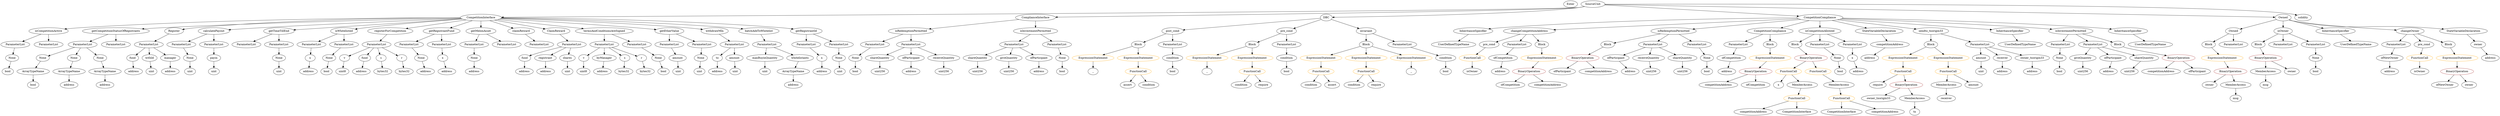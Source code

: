 strict digraph {
	graph [bb="0,0,11073,612"];
	node [label="\N"];
	Enter	[height=0.5,
		pos="6925.6,594",
		width=0.83628];
	Identifier_competitionAddress_3	[color=black,
		height=0.5,
		label=competitionAddress,
		pos="7750.6,18",
		width=2.3887];
	ElementaryTypeName_bool_1	[color=black,
		height=0.5,
		label=bool,
		pos="1436.6,234",
		width=0.76697];
	FunctionDefinition_isCompetitionActive	[color=black,
		height=0.5,
		label=isCompetitionActive,
		pos="240.61,450",
		width=2.4026];
	ParameterList_Unnamed_7	[color=black,
		height=0.5,
		label=ParameterList,
		pos="69.611,378",
		width=1.7095];
	FunctionDefinition_isCompetitionActive -> ParameterList_Unnamed_7	[pos="e,104.26,393.18 202.66,433.46 176.69,422.83 142.13,408.69 114.75,397.48"];
	ParameterList_Unnamed_6	[color=black,
		height=0.5,
		label=ParameterList,
		pos="240.61,378",
		width=1.7095];
	FunctionDefinition_isCompetitionActive -> ParameterList_Unnamed_6	[pos="e,240.61,396.1 240.61,431.7 240.61,424.41 240.61,415.73 240.61,407.54"];
	ContractDefinition_CompetitionInterface	[color=black,
		height=0.5,
		label=CompetitionInterface,
		pos="2115.6,522",
		width=2.4719];
	ContractDefinition_CompetitionInterface -> FunctionDefinition_isCompetitionActive	[pos="e,310.99,460.81 2026.5,521.11 1770.4,520.83 1009.8,515.71 380.61,468 361.72,466.57 341.46,464.45 322.38,462.19"];
	FunctionDefinition_getCompetitionStatusOfRegistrants	[color=black,
		height=0.5,
		label=getCompetitionStatusOfRegistrants,
		pos="531.61,450",
		width=3.9411];
	ContractDefinition_CompetitionInterface -> FunctionDefinition_getCompetitionStatusOfRegistrants	[pos="e,643.73,461.35 2027.4,519.01 1808.4,513.78 1221.9,497.9 733.61,468 708.21,466.45 681.05,464.41 655.14,462.3"];
	EventDefinition_Register	[color=black,
		height=0.5,
		label=Register,
		pos="783.61,450",
		width=1.1412];
	ContractDefinition_CompetitionInterface -> EventDefinition_Register	[pos="e,820.3,458.59 2026.6,521.16 1823,520.65 1308.1,514.43 880.61,468 864.47,466.25 846.96,463.46 831.31,460.64"];
	FunctionDefinition_calculatePayout	[color=black,
		height=0.5,
		label=calculatePayout,
		pos="958.61,450",
		width=1.9036];
	ContractDefinition_CompetitionInterface -> FunctionDefinition_calculatePayout	[pos="e,1022.7,456.77 2029.6,516.99 1862.6,509.04 1482.7,490.11 1163.6,468 1120.6,465.02 1072.7,461.08 1033.9,457.74"];
	FunctionDefinition_getTimeTillEnd	[color=black,
		height=0.5,
		label=getTimeTillEnd,
		pos="1240.6,450",
		width=1.8759];
	ContractDefinition_CompetitionInterface -> FunctionDefinition_getTimeTillEnd	[pos="e,1304.7,456.13 2034.1,514.48 1865.2,500.97 1479.5,470.11 1316.1,457.04"];
	FunctionDefinition_isWhitelisted	[color=black,
		height=0.5,
		label=isWhitelisted,
		pos="1522.6,450",
		width=1.6125];
	ContractDefinition_CompetitionInterface -> FunctionDefinition_isWhitelisted	[pos="e,1570.8,460.31 2034.7,514.17 1936,505.43 1764.2,488.88 1617.6,468 1606,466.35 1593.7,464.34 1581.9,462.29"];
	FunctionDefinition_registerForCompetition	[color=black,
		height=0.5,
		label=registerForCompetition,
		pos="1723.6,450",
		width=2.6937];
	ContractDefinition_CompetitionInterface -> FunctionDefinition_registerForCompetition	[pos="e,1791.9,463.2 2050.4,509.36 1982.4,497.21 1875.7,478.16 1802.8,465.15"];
	FunctionDefinition_getRegistrantFund	[color=black,
		height=0.5,
		label=getRegistrantFund,
		pos="1945.6,450",
		width=2.1808];
	ContractDefinition_CompetitionInterface -> FunctionDefinition_getRegistrantFund	[pos="e,1982.8,466.3 2077.5,505.29 2052.6,495.05 2020,481.61 1993.4,470.66"];
	FunctionDefinition_getMelonAsset	[color=black,
		height=0.5,
		label=getMelonAsset,
		pos="2115.6,450",
		width=1.8343];
	ContractDefinition_CompetitionInterface -> FunctionDefinition_getMelonAsset	[pos="e,2115.6,468.1 2115.6,503.7 2115.6,496.41 2115.6,487.73 2115.6,479.54"];
	FunctionDefinition_claimReward	[color=black,
		height=0.5,
		label=claimReward,
		pos="2285.6,450",
		width=1.6402];
	ContractDefinition_CompetitionInterface -> FunctionDefinition_claimReward	[pos="e,2251.3,465.11 2153.8,505.29 2179.6,494.65 2213.8,480.55 2241,469.39"];
	EventDefinition_ClaimReward	[color=black,
		height=0.5,
		label=ClaimReward,
		pos="2437.6,450",
		width=1.6957];
	ContractDefinition_CompetitionInterface -> EventDefinition_ClaimReward	[pos="e,2389.4,461.47 2174.7,508.16 2232.5,495.58 2320.3,476.51 2378.2,463.91"];
	FunctionDefinition_termsAndConditionsAreSigned	[color=black,
		height=0.5,
		label=termsAndConditionsAreSigned,
		pos="2650.6,450",
		width=3.5253];
	ContractDefinition_CompetitionInterface -> FunctionDefinition_termsAndConditionsAreSigned	[pos="e,2559.9,462.87 2188.9,511.41 2282.1,499.22 2443.5,478.1 2548.7,464.34"];
	FunctionDefinition_getEtherValue	[color=black,
		height=0.5,
		label=getEtherValue,
		pos="2932.6,450",
		width=1.7234];
	ContractDefinition_CompetitionInterface -> FunctionDefinition_getEtherValue	[pos="e,2876.5,458.03 2199.1,515.4 2326.1,506.67 2575.4,488.63 2786.6,468 2812.4,465.48 2840.7,462.29 2865.4,459.35"];
	FunctionDefinition_withdrawMln	[color=black,
		height=0.5,
		label=withdrawMln,
		pos="3100.6,450",
		width=1.6402];
	ContractDefinition_CompetitionInterface -> FunctionDefinition_withdrawMln	[pos="e,3052.4,460.56 2203.8,519.06 2363.7,514.81 2712,502.15 3003.6,468 3015.8,466.57 3028.8,464.6 3041.2,462.51"];
	FunctionDefinition_batchAddToWhitelist	[color=black,
		height=0.5,
		label=batchAddToWhitelist,
		pos="3326.6,450",
		width=2.5273];
	ContractDefinition_CompetitionInterface -> FunctionDefinition_batchAddToWhitelist	[pos="e,3250.3,460.09 2203.1,518.28 2383.7,512.3 2811,496.22 3168.6,468 3191.4,466.2 3216.1,463.78 3238.9,461.33"];
	FunctionDefinition_getRegistrantId	[color=black,
		height=0.5,
		label=getRegistrantId,
		pos="3547.6,450",
		width=1.862];
	ContractDefinition_CompetitionInterface -> FunctionDefinition_getRegistrantId	[pos="e,3491.1,460.12 2204.4,520.44 2416.3,518.46 2968.1,509.38 3426.6,468 3443.9,466.44 3462.6,464.13 3479.9,461.72"];
	Parameter_None_8	[color=black,
		height=0.5,
		label=None,
		pos="160.61,306",
		width=0.85014];
	ArrayTypeName_Unnamed_2	[color=black,
		height=0.5,
		label=ArrayTypeName,
		pos="145.61,234",
		width=2.0145];
	Parameter_None_8 -> ArrayTypeName_Unnamed_2	[pos="e,149.28,252.1 156.9,287.7 155.32,280.32 153.44,271.52 151.66,263.25"];
	Identifier_require_2	[color=black,
		height=0.5,
		label=require,
		pos="8301.6,162",
		width=1.0026];
	ElementaryTypeName_bool_8	[color=black,
		height=0.5,
		label=bool,
		pos="6361.6,234",
		width=0.76697];
	Identifier_receiver	[color=black,
		height=0.5,
		label=receiver,
		pos="8604.6,90",
		width=1.0996];
	ParameterList_Unnamed_13	[color=black,
		height=0.5,
		label=ParameterList,
		pos="1804.6,378",
		width=1.7095];
	Parameter_None_5	[color=black,
		height=0.5,
		label=None,
		pos="1873.6,306",
		width=0.85014];
	ParameterList_Unnamed_13 -> Parameter_None_5	[pos="e,1858.8,322.04 1821,360.41 1829.9,351.31 1841.2,339.9 1851,329.96"];
	ContractDefinition_ComplianceInterface	[color=black,
		height=0.5,
		label=ComplianceInterface,
		pos="4564.6,522",
		width=2.4303];
	FunctionDefinition_isRedemptionPermitted	[color=black,
		height=0.5,
		label=isRedemptionPermitted,
		pos="4015.6,450",
		width=2.7075];
	ContractDefinition_ComplianceInterface -> FunctionDefinition_isRedemptionPermitted	[pos="e,4094.1,461.01 4491.7,511.7 4392,498.99 4213.1,476.19 4105.3,462.44"];
	FunctionDefinition_isInvestmentPermitted	[color=black,
		height=0.5,
		label=isInvestmentPermitted,
		pos="4564.6,450",
		width=2.5689];
	ContractDefinition_ComplianceInterface -> FunctionDefinition_isInvestmentPermitted	[pos="e,4564.6,468.1 4564.6,503.7 4564.6,496.41 4564.6,487.73 4564.6,479.54"];
	FunctionDefinition_Owned	[color=black,
		height=0.5,
		label=Owned,
		pos="9892.6,450",
		width=1.0442];
	Block_Unnamed_3	[color=black,
		height=0.5,
		label=Block,
		pos="9780.6,378",
		width=0.90558];
	FunctionDefinition_Owned -> Block_Unnamed_3	[pos="e,9801.6,392.09 9870.5,435.17 9853.5,424.57 9829.9,409.81 9811.1,398.08"];
	ParameterList_Unnamed_33	[color=black,
		height=0.5,
		label=ParameterList,
		pos="9892.6,378",
		width=1.7095];
	FunctionDefinition_Owned -> ParameterList_Unnamed_33	[pos="e,9892.6,396.1 9892.6,431.7 9892.6,424.41 9892.6,415.73 9892.6,407.54"];
	ElementaryTypeName_address_1	[color=black,
		height=0.5,
		label=address,
		pos="773.61,234",
		width=1.0996];
	InheritanceSpecifier_Unnamed_3	[color=black,
		height=0.5,
		label=InheritanceSpecifier,
		pos="6441.6,450",
		width=2.3333];
	UserDefinedTypeName_Unnamed_3	[color=black,
		height=0.5,
		label=UserDefinedTypeName,
		pos="6394.6,378",
		width=2.7214];
	InheritanceSpecifier_Unnamed_3 -> UserDefinedTypeName_Unnamed_3	[pos="e,6406.1,396.1 6430,431.7 6424.7,423.81 6418.3,414.3 6412.4,405.55"];
	ParameterList_Unnamed_25	[color=black,
		height=0.5,
		label=ParameterList,
		pos="2368.6,378",
		width=1.7095];
	Block_Unnamed_9	[color=black,
		height=0.5,
		label=Block,
		pos="7928.6,378",
		width=0.90558];
	BinaryOperation_Unnamed_6	[color=brown,
		height=0.5,
		label=BinaryOperation,
		pos="7985.6,306",
		width=1.9867];
	Block_Unnamed_9 -> BinaryOperation_Unnamed_6	[pos="e,7971.9,323.8 7941.5,361.12 7948.4,352.68 7957,342.1 7964.8,332.55"];
	UserDefinedTypeName_Unnamed	[color=black,
		height=0.5,
		label=UserDefinedTypeName,
		pos="10436,378",
		width=2.7214];
	ParameterList_Unnamed_34	[color=black,
		height=0.5,
		label=ParameterList,
		pos="10614,378",
		width=1.7095];
	Parameter_ofNewOwner	[color=black,
		height=0.5,
		label=ofNewOwner,
		pos="10586,306",
		width=1.6818];
	ParameterList_Unnamed_34 -> Parameter_ofNewOwner	[pos="e,10592,324.1 10607,359.7 10604,352.15 10600,343.12 10597,334.68"];
	ExpressionStatement_Unnamed_6	[color=orange,
		height=0.5,
		label=ExpressionStatement,
		pos="5819.6,306",
		width=2.458];
	FunctionCall_Unnamed_3	[color=orange,
		height=0.5,
		label=FunctionCall,
		pos="5819.6,234",
		width=1.6125];
	ExpressionStatement_Unnamed_6 -> FunctionCall_Unnamed_3	[pos="e,5819.6,252.1 5819.6,287.7 5819.6,280.41 5819.6,271.73 5819.6,263.54"];
	Parameter_None_9	[color=black,
		height=0.5,
		label=None,
		pos="1240.6,306",
		width=0.85014];
	ElementaryTypeName_uint_3	[color=black,
		height=0.5,
		label=uint,
		pos="1240.6,234",
		width=0.75];
	Parameter_None_9 -> ElementaryTypeName_uint_3	[pos="e,1240.6,252.1 1240.6,287.7 1240.6,280.41 1240.6,271.73 1240.6,263.54"];
	Parameter_None_16	[color=black,
		height=0.5,
		label=None,
		pos="7523.6,306",
		width=0.85014];
	ElementaryTypeName_bool_11	[color=black,
		height=0.5,
		label=bool,
		pos="7523.6,234",
		width=0.76697];
	Parameter_None_16 -> ElementaryTypeName_bool_11	[pos="e,7523.6,252.1 7523.6,287.7 7523.6,280.41 7523.6,271.73 7523.6,263.54"];
	BinaryOperation_Unnamed_8	[color=brown,
		height=0.5,
		label=BinaryOperation,
		pos="6734.6,234",
		width=1.9867];
	Identifier_ofCompetition_1	[color=black,
		height=0.5,
		label=ofCompetition,
		pos="6649.6,162",
		width=1.7927];
	BinaryOperation_Unnamed_8 -> Identifier_ofCompetition_1	[pos="e,6669.6,179.47 6714.5,216.41 6703.7,207.52 6690.2,196.41 6678.3,186.63"];
	Identifier_competitionAddress_5	[color=black,
		height=0.5,
		label=competitionAddress,
		pos="6818.6,162",
		width=2.3887];
	BinaryOperation_Unnamed_8 -> Identifier_competitionAddress_5	[pos="e,6798.3,179.96 6754.5,216.41 6765,207.65 6778.1,196.73 6789.7,187.06"];
	ElementaryTypeName_address_23	[color=black,
		height=0.5,
		label=address,
		pos="8222.6,234",
		width=1.0996];
	ExpressionStatement_Unnamed_7	[color=orange,
		height=0.5,
		label=ExpressionStatement,
		pos="9842.6,306",
		width=2.458];
	Block_Unnamed_3 -> ExpressionStatement_Unnamed_7	[pos="e,9827.6,323.96 9794.4,361.46 9801.9,352.95 9811.4,342.19 9820,332.48"];
	ElementaryTypeName_uint_8	[color=black,
		height=0.5,
		label=uint,
		pos="3352.6,234",
		width=0.75];
	Parameter_None_3	[color=black,
		height=0.5,
		label=None,
		pos="2086.6,306",
		width=0.85014];
	ElementaryTypeName_address_6	[color=black,
		height=0.5,
		label=address,
		pos="2086.6,234",
		width=1.0996];
	Parameter_None_3 -> ElementaryTypeName_address_6	[pos="e,2086.6,252.1 2086.6,287.7 2086.6,280.41 2086.6,271.73 2086.6,263.54"];
	ParameterList_Unnamed_2	[color=black,
		height=0.5,
		label=ParameterList,
		pos="2650.6,378",
		width=1.7095];
	Parameter_v	[color=black,
		height=0.5,
		label=v,
		pos="2542.6,306",
		width=0.75];
	ParameterList_Unnamed_2 -> Parameter_v	[pos="e,2561.6,319.34 2626.1,361.12 2609.8,350.53 2588.2,336.57 2571.1,325.49"];
	Parameter_byManager	[color=black,
		height=0.5,
		label=byManager,
		pos="2639.6,306",
		width=1.4462];
	ParameterList_Unnamed_2 -> Parameter_byManager	[pos="e,2642.3,324.1 2647.9,359.7 2646.7,352.32 2645.4,343.52 2644.1,335.25"];
	Parameter_s	[color=black,
		height=0.5,
		label=s,
		pos="2736.6,306",
		width=0.75];
	ParameterList_Unnamed_2 -> Parameter_s	[pos="e,2720,320.56 2670.6,360.76 2682.6,350.95 2698.1,338.34 2711.1,327.8"];
	Parameter_r	[color=black,
		height=0.5,
		label=r,
		pos="2808.6,306",
		width=0.75];
	ParameterList_Unnamed_2 -> Parameter_r	[pos="e,2787,317.36 2684.7,362.55 2709.2,352.05 2743.1,337.39 2772.6,324 2773.9,323.41 2775.3,322.8 2776.6,322.18"];
	ElementaryTypeName_uint_6	[color=black,
		height=0.5,
		label=uint,
		pos="958.61,234",
		width=0.75];
	Identifier_condition_2	[color=black,
		height=0.5,
		label=condition,
		pos="5989.6,162",
		width=1.266];
	VariableDeclaration_fund	[color=black,
		height=0.5,
		label=fund,
		pos="599.61,306",
		width=0.76697];
	ElementaryTypeName_address	[color=black,
		height=0.5,
		label=address,
		pos="601.61,234",
		width=1.0996];
	VariableDeclaration_fund -> ElementaryTypeName_address	[pos="e,601.12,252.1 600.11,287.7 600.31,280.41 600.56,271.73 600.8,263.54"];
	ParameterList_Unnamed_29	[color=black,
		height=0.5,
		label=ParameterList,
		pos="3852.6,378",
		width=1.7095];
	FunctionDefinition_isRedemptionPermitted -> ParameterList_Unnamed_29	[pos="e,3886.2,393.44 3978.2,432.94 3954,422.52 3922.2,408.9 3896.7,397.95"];
	ParameterList_Unnamed_28	[color=black,
		height=0.5,
		label=ParameterList,
		pos="4015.6,378",
		width=1.7095];
	FunctionDefinition_isRedemptionPermitted -> ParameterList_Unnamed_28	[pos="e,4015.6,396.1 4015.6,431.7 4015.6,424.41 4015.6,415.73 4015.6,407.54"];
	Identifier_msg	[color=black,
		height=0.5,
		label=msg,
		pos="9894.6,90",
		width=0.75];
	ElementaryTypeName_bool_4	[color=black,
		height=0.5,
		label=bool,
		pos="4684.6,234",
		width=0.76697];
	FunctionCall_Unnamed_8	[color=orange,
		height=0.5,
		label=FunctionCall,
		pos="8139.6,90",
		width=1.6125];
	Identifier_CompetitionInterface_1	[color=black,
		height=0.5,
		label=CompetitionInterface,
		pos="8139.6,18",
		width=2.4719];
	FunctionCall_Unnamed_8 -> Identifier_CompetitionInterface_1	[pos="e,8139.6,36.104 8139.6,71.697 8139.6,64.407 8139.6,55.726 8139.6,47.536"];
	Identifier_competitionAddress_4	[color=black,
		height=0.5,
		label=competitionAddress,
		pos="8332.6,18",
		width=2.3887];
	FunctionCall_Unnamed_8 -> Identifier_competitionAddress_4	[pos="e,8291,34.104 8176.4,75.669 8205.7,65.013 8247.3,49.939 8280.2,38.016"];
	ParameterList_Unnamed_21	[color=black,
		height=0.5,
		label=ParameterList,
		pos="817.61,378",
		width=1.7095];
	Parameter_None_11	[color=black,
		height=0.5,
		label=None,
		pos="863.61,306",
		width=0.85014];
	ParameterList_Unnamed_21 -> Parameter_None_11	[pos="e,852.9,323.31 828.75,360.05 834.14,351.85 840.72,341.83 846.71,332.71"];
	Parameter_maxBuyinQuantity	[color=black,
		height=0.5,
		label=maxBuyinQuantity,
		pos="3352.6,306",
		width=2.1947];
	Parameter_maxBuyinQuantity -> ElementaryTypeName_uint_8	[pos="e,3352.6,252.1 3352.6,287.7 3352.6,280.41 3352.6,271.73 3352.6,263.54"];
	Identifier_x	[color=black,
		height=0.5,
		label=x,
		pos="7861.6,162",
		width=0.75];
	ParameterList_Unnamed_4	[color=black,
		height=0.5,
		label=ParameterList,
		pos="1381.6,378",
		width=1.7095];
	Parameter_x	[color=black,
		height=0.5,
		label=x,
		pos="1359.6,306",
		width=0.75];
	ParameterList_Unnamed_4 -> Parameter_x	[pos="e,1365,324.1 1376.2,359.7 1373.8,352.24 1371,343.32 1368.4,334.97"];
	Parameter_None_2	[color=black,
		height=0.5,
		label=None,
		pos="62.611,306",
		width=0.85014];
	ParameterList_Unnamed_7 -> Parameter_None_2	[pos="e,64.322,324.1 67.881,359.7 67.152,352.41 66.284,343.73 65.465,335.54"];
	ElementaryTypeName_address_3	[color=black,
		height=0.5,
		label=address,
		pos="2271.6,234",
		width=1.0996];
	Parameter_None_12	[color=black,
		height=0.5,
		label=None,
		pos="4684.6,306",
		width=0.85014];
	Parameter_None_12 -> ElementaryTypeName_bool_4	[pos="e,4684.6,252.1 4684.6,287.7 4684.6,280.41 4684.6,271.73 4684.6,263.54"];
	Parameter_shareQuantity_1	[color=black,
		height=0.5,
		label=shareQuantity,
		pos="3877.6,306",
		width=1.7095];
	ElementaryTypeName_uint256_2	[color=black,
		height=0.5,
		label=uint256,
		pos="3877.6,234",
		width=1.0442];
	Parameter_shareQuantity_1 -> ElementaryTypeName_uint256_2	[pos="e,3877.6,252.1 3877.6,287.7 3877.6,280.41 3877.6,271.73 3877.6,263.54"];
	VariableDeclaration_owner	[color=black,
		height=0.5,
		label=owner,
		pos="10986,378",
		width=0.93331];
	ElementaryTypeName_address_17	[color=black,
		height=0.5,
		label=address,
		pos="11034,306",
		width=1.0996];
	VariableDeclaration_owner -> ElementaryTypeName_address_17	[pos="e,11022,323.63 10997,360.76 11002,352.49 11009,342.23 11016,332.9"];
	ElementaryTypeName_uint_9	[color=black,
		height=0.5,
		label=uint,
		pos="3219.6,234",
		width=0.75];
	Parameter_giveQuantity_1	[color=black,
		height=0.5,
		label=giveQuantity,
		pos="9211.6,306",
		width=1.5848];
	ElementaryTypeName_uint256_4	[color=black,
		height=0.5,
		label=uint256,
		pos="9211.6,234",
		width=1.0442];
	Parameter_giveQuantity_1 -> ElementaryTypeName_uint256_4	[pos="e,9211.6,252.1 9211.6,287.7 9211.6,280.41 9211.6,271.73 9211.6,263.54"];
	FunctionCall_Unnamed_10	[color=orange,
		height=0.5,
		label=FunctionCall,
		pos="8607.6,234",
		width=1.6125];
	MemberAccess_Unnamed_5	[color=black,
		height=0.5,
		label=MemberAccess,
		pos="8604.6,162",
		width=1.9174];
	FunctionCall_Unnamed_10 -> MemberAccess_Unnamed_5	[pos="e,8605.3,180.1 8606.9,215.7 8606.6,208.41 8606.2,199.73 8605.8,191.54"];
	Identifier_amount	[color=black,
		height=0.5,
		label=amount,
		pos="8729.6,162",
		width=1.0581];
	FunctionCall_Unnamed_10 -> Identifier_amount	[pos="e,8706.2,176.44 8634.4,217.64 8652.6,207.2 8676.8,193.31 8696.2,182.15"];
	BinaryOperation_Unnamed	[color=brown,
		height=0.5,
		label=BinaryOperation,
		pos="9872.6,234",
		width=1.9867];
	ExpressionStatement_Unnamed_7 -> BinaryOperation_Unnamed	[pos="e,9865.3,252.1 9850,287.7 9853.3,280.15 9857.1,271.12 9860.7,262.68"];
	Parameter_to	[color=black,
		height=0.5,
		label=to,
		pos="3134.6,306",
		width=0.75];
	ElementaryTypeName_address_14	[color=black,
		height=0.5,
		label=address,
		pos="3134.6,234",
		width=1.0996];
	Parameter_to -> ElementaryTypeName_address_14	[pos="e,3134.6,252.1 3134.6,287.7 3134.6,280.41 3134.6,271.73 3134.6,263.54"];
	ElementaryTypeName_uint_1	[color=black,
		height=0.5,
		label=uint,
		pos="2463.6,234",
		width=0.75];
	ContractDefinition_DBC	[color=black,
		height=0.5,
		label=DBC,
		pos="5840.6,522",
		width=0.82242];
	ModifierDefinition_post_cond	[color=black,
		height=0.5,
		label=post_cond,
		pos="5168.6,450",
		width=1.4184];
	ContractDefinition_DBC -> ModifierDefinition_post_cond	[pos="e,5217.3,456.07 5811.3,517.95 5709.2,507.31 5367.9,471.76 5228.6,457.25"];
	ModifierDefinition_pre_cond	[color=black,
		height=0.5,
		label=pre_cond,
		pos="5667.6,450",
		width=1.2937];
	ContractDefinition_DBC -> ModifierDefinition_pre_cond	[pos="e,5699.1,463.73 5816.6,511.27 5788.9,500.08 5743,481.52 5709.5,467.95"];
	ModifierDefinition_invariant	[color=black,
		height=0.5,
		label=invariant,
		pos="6014.6,450",
		width=1.1551];
	ContractDefinition_DBC -> ModifierDefinition_invariant	[pos="e,5984.8,462.99 5864.8,511.27 5893.1,499.88 5940.4,480.84 5974.3,467.21"];
	ContractDefinition_CompetitionCompliance	[color=black,
		height=0.5,
		label=CompetitionCompliance,
		pos="8040.6,522",
		width=2.8045];
	ContractDefinition_CompetitionCompliance -> InheritanceSpecifier_Unnamed_3	[pos="e,6515.8,458.74 7940.7,519.11 7709.3,514.34 7119,499.83 6626.6,468 6594.1,465.9 6558.4,462.8 6527.1,459.83"];
	FunctionDefinition_changeCompetitionAddress	[color=black,
		height=0.5,
		label=changeCompetitionAddress,
		pos="6749.6,450",
		width=3.1649];
	ContractDefinition_CompetitionCompliance -> FunctionDefinition_changeCompetitionAddress	[pos="e,6855.8,456.76 7945.2,515.82 7713.2,503.25 7120.4,471.11 6867.2,457.38"];
	FunctionDefinition_isRedemptionPermitted_1	[color=black,
		height=0.5,
		label=isRedemptionPermitted,
		pos="7398.6,450",
		width=2.7075];
	ContractDefinition_CompetitionCompliance -> FunctionDefinition_isRedemptionPermitted_1	[pos="e,7480.9,459.98 7956.4,511.81 7836.4,498.74 7617.3,474.84 7492.4,461.22"];
	FunctionDefinition_CompetitionCompliance	[color=black,
		height=0.5,
		label=CompetitionCompliance,
		pos="7807.6,450",
		width=2.8045];
	ContractDefinition_CompetitionCompliance -> FunctionDefinition_CompetitionCompliance	[pos="e,7857.5,465.99 7990.6,505.98 7954.8,495.23 7906.5,480.7 7868.4,469.28"];
	FunctionDefinition_isCompetitionAllowed	[color=black,
		height=0.5,
		label=isCompetitionAllowed,
		pos="8040.6,450",
		width=2.5966];
	ContractDefinition_CompetitionCompliance -> FunctionDefinition_isCompetitionAllowed	[pos="e,8040.6,468.1 8040.6,503.7 8040.6,496.41 8040.6,487.73 8040.6,479.54"];
	StateVariableDeclaration_Unnamed_1	[color=black,
		height=0.5,
		label=StateVariableDeclaration,
		pos="8285.6,450",
		width=2.8184];
	ContractDefinition_CompetitionCompliance -> StateVariableDeclaration_Unnamed_1	[pos="e,8233.7,465.82 8092.6,506.15 8130.6,495.3 8182.3,480.51 8222.7,468.98"];
	FunctionDefinition_sendto_txorigin33	[color=black,
		height=0.5,
		label=sendto_txorigin33,
		pos="8514.6,450",
		width=2.1531];
	ContractDefinition_CompetitionCompliance -> FunctionDefinition_sendto_txorigin33	[pos="e,8450.4,460.49 8116.5,509.79 8205.1,496.71 8350.6,475.21 8439.1,462.16"];
	InheritanceSpecifier_Unnamed_2	[color=black,
		height=0.5,
		label=InheritanceSpecifier,
		pos="8855.6,450",
		width=2.3333];
	ContractDefinition_CompetitionCompliance -> InheritanceSpecifier_Unnamed_2	[pos="e,8778.9,457.59 8130.2,513.31 8287.4,499.8 8611.2,471.99 8767.4,458.57"];
	FunctionDefinition_isInvestmentPermitted_1	[color=black,
		height=0.5,
		label=isInvestmentPermitted,
		pos="9159.6,450",
		width=2.5689];
	ContractDefinition_CompetitionCompliance -> FunctionDefinition_isInvestmentPermitted_1	[pos="e,9076.2,458.15 8136.7,516.09 8302.5,507.46 8652.9,488.54 8948.6,468 8986.7,465.35 9028.7,462.05 9065.1,459.06"];
	InheritanceSpecifier_Unnamed_1	[color=black,
		height=0.5,
		label=InheritanceSpecifier,
		pos="9405.6,450",
		width=2.3333];
	ContractDefinition_CompetitionCompliance -> InheritanceSpecifier_Unnamed_1	[pos="e,9335.6,460.25 8140.8,519.13 8349.4,514.7 8845.6,501.3 9260.6,468 9281.3,466.34 9303.6,464.01 9324.3,461.59"];
	ExpressionStatement_Unnamed_9	[color=orange,
		height=0.5,
		label=ExpressionStatement,
		pos="7807.6,306",
		width=2.458];
	BinaryOperation_Unnamed_3	[color=brown,
		height=0.5,
		label=BinaryOperation,
		pos="7751.6,234",
		width=1.9867];
	ExpressionStatement_Unnamed_9 -> BinaryOperation_Unnamed_3	[pos="e,7765,251.79 7794.1,288.05 7787.5,279.8 7779.4,269.7 7772,260.54"];
	ElementaryTypeName_bool	[color=black,
		height=0.5,
		label=bool,
		pos="2903.6,234",
		width=0.76697];
	Parameter_ofCompetition_1	[color=black,
		height=0.5,
		label=ofCompetition,
		pos="6624.6,306",
		width=1.7927];
	ElementaryTypeName_address_26	[color=black,
		height=0.5,
		label=address,
		pos="6605.6,234",
		width=1.0996];
	Parameter_ofCompetition_1 -> ElementaryTypeName_address_26	[pos="e,6610.3,252.1 6619.9,287.7 6617.9,280.24 6615.5,271.32 6613.2,262.97"];
	ParameterList_Unnamed_3	[color=black,
		height=0.5,
		label=ParameterList,
		pos="2791.6,378",
		width=1.7095];
	Parameter_None	[color=black,
		height=0.5,
		label=None,
		pos="2884.6,306",
		width=0.85014];
	ParameterList_Unnamed_3 -> Parameter_None	[pos="e,2866.3,320.79 2813.2,360.76 2826.3,350.92 2843.1,338.26 2857.1,327.7"];
	FunctionCall_Unnamed_2	[color=orange,
		height=0.5,
		label=FunctionCall,
		pos="6014.6,234",
		width=1.6125];
	FunctionCall_Unnamed_2 -> Identifier_condition_2	[pos="e,5995.7,180.1 6008.4,215.7 6005.7,208.15 6002.5,199.12 5999.5,190.68"];
	Identifier_require_1	[color=black,
		height=0.5,
		label=require,
		pos="6089.6,162",
		width=1.0026];
	FunctionCall_Unnamed_2 -> Identifier_require_1	[pos="e,6073.2,178.27 6032.4,216.41 6042.2,207.29 6054.4,195.83 6065.1,185.87"];
	FunctionDefinition_isOwner	[color=black,
		height=0.5,
		label=isOwner,
		pos="10117,450",
		width=1.1551];
	Block_Unnamed_5	[color=black,
		height=0.5,
		label=Block,
		pos="10005,378",
		width=0.90558];
	FunctionDefinition_isOwner -> Block_Unnamed_5	[pos="e,10026,392.13 10094,434.67 10077,424.14 10054,409.72 10035,398.19"];
	ParameterList_Unnamed_35	[color=black,
		height=0.5,
		label=ParameterList,
		pos="10117,378",
		width=1.7095];
	FunctionDefinition_isOwner -> ParameterList_Unnamed_35	[pos="e,10117,396.1 10117,431.7 10117,424.41 10117,415.73 10117,407.54"];
	ParameterList_Unnamed_36	[color=black,
		height=0.5,
		label=ParameterList,
		pos="10258,378",
		width=1.7095];
	FunctionDefinition_isOwner -> ParameterList_Unnamed_36	[pos="e,10227,394.05 10143,435.83 10164,425.48 10193,410.89 10217,399.09"];
	Parameter_None_13	[color=black,
		height=0.5,
		label=None,
		pos="3767.6,306",
		width=0.85014];
	ParameterList_Unnamed_29 -> Parameter_None_13	[pos="e,3784.9,321.25 3832.9,360.76 3821.2,351.14 3806.3,338.84 3793.6,328.43"];
	Block_Unnamed_10	[color=black,
		height=0.5,
		label=Block,
		pos="8514.6,378",
		width=0.90558];
	ExpressionStatement_Unnamed_10	[color=orange,
		height=0.5,
		label=ExpressionStatement,
		pos="8412.6,306",
		width=2.458];
	Block_Unnamed_10 -> ExpressionStatement_Unnamed_10	[pos="e,8436.9,323.67 8494.9,363.5 8481.1,354 8462.2,341.06 8446.1,329.95"];
	ExpressionStatement_Unnamed_11	[color=orange,
		height=0.5,
		label=ExpressionStatement,
		pos="8607.6,306",
		width=2.458];
	Block_Unnamed_10 -> ExpressionStatement_Unnamed_11	[pos="e,8585.2,323.86 8533.4,362.83 8545.7,353.59 8562,341.3 8576.2,330.61"];
	VariableDeclaration_withId	[color=black,
		height=0.5,
		label=withId,
		pos="679.61,306",
		width=0.94717];
	ElementaryTypeName_uint	[color=black,
		height=0.5,
		label=uint,
		pos="686.61,234",
		width=0.75];
	VariableDeclaration_withId -> ElementaryTypeName_uint	[pos="e,684.9,252.1 681.34,287.7 682.07,280.41 682.94,271.73 683.76,263.54"];
	ElementaryTypeName_uint8	[color=black,
		height=0.5,
		label=uint8,
		pos="2538.6,234",
		width=0.7947];
	Parameter_v -> ElementaryTypeName_uint8	[pos="e,2539.6,252.1 2541.6,287.7 2541.2,280.41 2540.7,271.73 2540.2,263.54"];
	Block_Unnamed_1	[color=black,
		height=0.5,
		label=Block,
		pos="5016.6,378",
		width=0.90558];
	ModifierDefinition_post_cond -> Block_Unnamed_1	[pos="e,5041.1,390.26 5138.6,435.17 5113.5,423.61 5077.7,407.13 5051.4,395"];
	ParameterList_Unnamed_31	[color=black,
		height=0.5,
		label=ParameterList,
		pos="5168.6,378",
		width=1.7095];
	ModifierDefinition_post_cond -> ParameterList_Unnamed_31	[pos="e,5168.6,396.1 5168.6,431.7 5168.6,424.41 5168.6,415.73 5168.6,407.54"];
	Parameter_shareQuantity	[color=black,
		height=0.5,
		label=shareQuantity,
		pos="4307.6,306",
		width=1.7095];
	ElementaryTypeName_uint256_1	[color=black,
		height=0.5,
		label=uint256,
		pos="4307.6,234",
		width=1.0442];
	Parameter_shareQuantity -> ElementaryTypeName_uint256_1	[pos="e,4307.6,252.1 4307.6,287.7 4307.6,280.41 4307.6,271.73 4307.6,263.54"];
	Identifier_condition	[color=black,
		height=0.5,
		label=condition,
		pos="5465.6,162",
		width=1.266];
	Parameter_None_14	[color=black,
		height=0.5,
		label=None,
		pos="10258,306",
		width=0.85014];
	ElementaryTypeName_bool_9	[color=black,
		height=0.5,
		label=bool,
		pos="10258,234",
		width=0.76697];
	Parameter_None_14 -> ElementaryTypeName_bool_9	[pos="e,10258,252.1 10258,287.7 10258,280.41 10258,271.73 10258,263.54"];
	ParameterList_Unnamed_22	[color=black,
		height=0.5,
		label=ParameterList,
		pos="1663.6,378",
		width=1.7095];
	Parameter_v_1	[color=black,
		height=0.5,
		label=v,
		pos="1520.6,306",
		width=0.75];
	ParameterList_Unnamed_22 -> Parameter_v_1	[pos="e,1542,317.45 1632.9,361.98 1609.1,350.3 1576,334.14 1552,322.36"];
	Parameter_fund	[color=black,
		height=0.5,
		label=fund,
		pos="1608.6,306",
		width=0.76697];
	ParameterList_Unnamed_22 -> Parameter_fund	[pos="e,1620.7,322.36 1650.3,360.05 1643.5,351.44 1635.2,340.81 1627.7,331.33"];
	Parameter_s_1	[color=black,
		height=0.5,
		label=s,
		pos="1687.6,306",
		width=0.75];
	ParameterList_Unnamed_22 -> Parameter_s_1	[pos="e,1681.9,323.62 1669.5,359.7 1672.2,352.04 1675.3,342.85 1678.3,334.3"];
	Parameter_r_1	[color=black,
		height=0.5,
		label=r,
		pos="1783.6,306",
		width=0.75];
	ParameterList_Unnamed_22 -> Parameter_r_1	[pos="e,1763.8,318.58 1690.2,361.46 1709.1,350.47 1734.4,335.72 1753.9,324.34"];
	Block_Unnamed	[color=black,
		height=0.5,
		label=Block,
		pos="5515.6,378",
		width=0.90558];
	ExpressionStatement_Unnamed_1	[color=orange,
		height=0.5,
		label=ExpressionStatement,
		pos="5320.6,306",
		width=2.458];
	Block_Unnamed -> ExpressionStatement_Unnamed_1	[pos="e,5363.1,322.24 5488.9,367.41 5459.4,356.81 5411.1,339.47 5373.8,326.08"];
	ExpressionStatement_Unnamed	[color=orange,
		height=0.5,
		label=ExpressionStatement,
		pos="5515.6,306",
		width=2.458];
	Block_Unnamed -> ExpressionStatement_Unnamed	[pos="e,5515.6,324.1 5515.6,359.7 5515.6,352.41 5515.6,343.73 5515.6,335.54"];
	ParameterList_Unnamed_15	[color=black,
		height=0.5,
		label=ParameterList,
		pos="387.61,378",
		width=1.7095];
	FunctionDefinition_getCompetitionStatusOfRegistrants -> ParameterList_Unnamed_15	[pos="e,418.39,393.96 497.12,432.23 476.53,422.22 450.25,409.45 428.6,398.93"];
	ParameterList_Unnamed_14	[color=black,
		height=0.5,
		label=ParameterList,
		pos="531.61,378",
		width=1.7095];
	FunctionDefinition_getCompetitionStatusOfRegistrants -> ParameterList_Unnamed_14	[pos="e,531.61,396.1 531.61,431.7 531.61,424.41 531.61,415.73 531.61,407.54"];
	ModifierDefinition_pre_cond -> Block_Unnamed	[pos="e,5539.9,390.2 5638.7,435.67 5613.5,424.09 5577.1,407.31 5550.4,395.01"];
	ParameterList_Unnamed_30	[color=black,
		height=0.5,
		label=ParameterList,
		pos="5667.6,378",
		width=1.7095];
	ModifierDefinition_pre_cond -> ParameterList_Unnamed_30	[pos="e,5667.6,396.1 5667.6,431.7 5667.6,424.41 5667.6,415.73 5667.6,407.54"];
	ElementaryTypeName_address_13	[color=black,
		height=0.5,
		label=address,
		pos="3476.6,162",
		width=1.0996];
	ElementaryTypeName_address_21	[color=black,
		height=0.5,
		label=address,
		pos="9325.6,234",
		width=1.0996];
	VariableDeclaration_fund_1	[color=black,
		height=0.5,
		label=fund,
		pos="2273.6,306",
		width=0.76697];
	VariableDeclaration_fund_1 -> ElementaryTypeName_address_3	[pos="e,2272.1,252.1 2273.1,287.7 2272.9,280.41 2272.7,271.73 2272.4,263.54"];
	ModifierInvocation_pre_cond_1	[color=black,
		height=0.5,
		label=pre_cond,
		pos="6557.6,378",
		width=1.2937];
	FunctionDefinition_changeCompetitionAddress -> ModifierInvocation_pre_cond_1	[pos="e,6590.7,391.05 6705.6,432.94 6674.3,421.53 6632.4,406.28 6601.2,394.9"];
	ParameterList_Unnamed_45	[color=black,
		height=0.5,
		label=ParameterList,
		pos="6683.6,378",
		width=1.7095];
	FunctionDefinition_changeCompetitionAddress -> ParameterList_Unnamed_45	[pos="e,6699.3,395.62 6733.3,431.7 6725.3,423.27 6715.6,412.97 6706.9,403.73"];
	Block_Unnamed_11	[color=black,
		height=0.5,
		label=Block,
		pos="6795.6,378",
		width=0.90558];
	FunctionDefinition_changeCompetitionAddress -> Block_Unnamed_11	[pos="e,6785,395.14 6761,431.7 6766.3,423.58 6772.8,413.74 6778.7,404.76"];
	BinaryOperation_Unnamed_4	[color=brown,
		height=0.5,
		label=BinaryOperation,
		pos="9633.6,306",
		width=1.9867];
	Identifier_competitionAddress_1	[color=black,
		height=0.5,
		label=competitionAddress,
		pos="9562.6,234",
		width=2.3887];
	BinaryOperation_Unnamed_4 -> Identifier_competitionAddress_1	[pos="e,9579.6,251.79 9616.4,288.05 9607.8,279.54 9597.2,269.07 9587.6,259.68"];
	Identifier_ofParticipant	[color=black,
		height=0.5,
		label=ofParticipant,
		pos="9724.6,234",
		width=1.6125];
	BinaryOperation_Unnamed_4 -> Identifier_ofParticipant	[pos="e,9703.5,251.23 9655.2,288.41 9666.9,279.37 9681.7,268.03 9694.5,258.13"];
	ElementaryTypeName_uint256_5	[color=black,
		height=0.5,
		label=uint256,
		pos="9420.6,234",
		width=1.0442];
	ElementaryTypeName_bool_3	[color=black,
		height=0.5,
		label=bool,
		pos="145.61,162",
		width=0.76697];
	Parameter_None_7	[color=black,
		height=0.5,
		label=None,
		pos="313.61,306",
		width=0.85014];
	ArrayTypeName_Unnamed_1	[color=black,
		height=0.5,
		label=ArrayTypeName,
		pos="308.61,234",
		width=2.0145];
	Parameter_None_7 -> ArrayTypeName_Unnamed_1	[pos="e,309.83,252.1 312.38,287.7 311.85,280.41 311.23,271.73 310.65,263.54"];
	ParameterList_Unnamed	[color=black,
		height=0.5,
		label=ParameterList,
		pos="676.61,378",
		width=1.7095];
	EventDefinition_Register -> ParameterList_Unnamed	[pos="e,700.99,394.95 761.44,434.5 746.7,424.85 727.07,412.01 710.4,401.11"];
	Identifier_condition_3	[color=black,
		height=0.5,
		label=condition,
		pos="5748.6,162",
		width=1.266];
	Parameter_condition	[color=black,
		height=0.5,
		label=condition,
		pos="5667.6,306",
		width=1.266];
	ElementaryTypeName_bool_6	[color=black,
		height=0.5,
		label=bool,
		pos="5667.6,234",
		width=0.76697];
	Parameter_condition -> ElementaryTypeName_bool_6	[pos="e,5667.6,252.1 5667.6,287.7 5667.6,280.41 5667.6,271.73 5667.6,263.54"];
	ElementaryTypeName_uint_10	[color=black,
		height=0.5,
		label=uint,
		pos="8752.6,234",
		width=0.75];
	Identifier___1	[color=black,
		height=0.5,
		label=_,
		pos="4821.6,234",
		width=0.75];
	ParameterList_Unnamed_39	[color=black,
		height=0.5,
		label=ParameterList,
		pos="9107.6,378",
		width=1.7095];
	Parameter_None_15	[color=black,
		height=0.5,
		label=None,
		pos="9105.6,306",
		width=0.85014];
	ParameterList_Unnamed_39 -> Parameter_None_15	[pos="e,9106.1,324.1 9107.1,359.7 9106.9,352.41 9106.7,343.73 9106.4,335.54"];
	Identifier_owner	[color=black,
		height=0.5,
		label=owner,
		pos="9773.6,162",
		width=0.93331];
	BinaryOperation_Unnamed -> Identifier_owner	[pos="e,9793.3,176.95 9849.4,216.59 9835.4,206.71 9817.5,194.05 9802.6,183.51"];
	MemberAccess_Unnamed	[color=black,
		height=0.5,
		label=MemberAccess,
		pos="9894.6,162",
		width=1.9174];
	BinaryOperation_Unnamed -> MemberAccess_Unnamed	[pos="e,9889.2,180.1 9878,215.7 9880.4,208.24 9883.2,199.32 9885.8,190.97"];
	Identifier_owner_txorigin33	[color=black,
		height=0.5,
		label=owner_txorigin33,
		pos="8302.6,90",
		width=2.0976];
	Identifier_ofNewOwner	[color=black,
		height=0.5,
		label=ofNewOwner,
		pos="10832,162",
		width=1.6818];
	Identifier_CompetitionInterface	[color=black,
		height=0.5,
		label=CompetitionInterface,
		pos="7943.6,18",
		width=2.4719];
	ElementaryTypeName_bytes32	[color=black,
		height=0.5,
		label=bytes32,
		pos="2818.6,234",
		width=1.0996];
	Parameter_ofParticipant_3	[color=black,
		height=0.5,
		label=ofParticipant,
		pos="7121.6,306",
		width=1.6125];
	ElementaryTypeName_address_22	[color=black,
		height=0.5,
		label=address,
		pos="7188.6,234",
		width=1.0996];
	Parameter_ofParticipant_3 -> ElementaryTypeName_address_22	[pos="e,7173.3,250.99 7137.5,288.41 7145.9,279.66 7156.3,268.75 7165.6,259.08"];
	Identifier_assert	[color=black,
		height=0.5,
		label=assert,
		pos="4968.6,162",
		width=0.89172];
	ElementaryTypeName_bool_10	[color=black,
		height=0.5,
		label=bool,
		pos="9105.6,234",
		width=0.76697];
	Parameter_ofParticipant_1	[color=black,
		height=0.5,
		label=ofParticipant,
		pos="4015.6,306",
		width=1.6125];
	ElementaryTypeName_address_16	[color=black,
		height=0.5,
		label=address,
		pos="4015.6,234",
		width=1.0996];
	Parameter_ofParticipant_1 -> ElementaryTypeName_address_16	[pos="e,4015.6,252.1 4015.6,287.7 4015.6,280.41 4015.6,271.73 4015.6,263.54"];
	Parameter_None_6	[color=black,
		height=0.5,
		label=None,
		pos="394.61,306",
		width=0.85014];
	ArrayTypeName_Unnamed	[color=black,
		height=0.5,
		label=ArrayTypeName,
		pos="471.61,234",
		width=2.0145];
	Parameter_None_6 -> ArrayTypeName_Unnamed	[pos="e,453.24,251.7 410.57,290.5 420.46,281.5 433.43,269.71 444.87,259.31"];
	ParameterList_Unnamed_38	[color=black,
		height=0.5,
		label=ParameterList,
		pos="9248.6,378",
		width=1.7095];
	ParameterList_Unnamed_38 -> Parameter_giveQuantity_1	[pos="e,9220.5,323.79 9239.7,360.05 9235.5,352.14 9230.4,342.54 9225.7,333.69"];
	Parameter_ofParticipant_2	[color=black,
		height=0.5,
		label=ofParticipant,
		pos="9344.6,306",
		width=1.6125];
	ParameterList_Unnamed_38 -> Parameter_ofParticipant_2	[pos="e,9322.8,322.91 9270.9,360.76 9283.6,351.51 9299.7,339.77 9313.6,329.63"];
	Parameter_shareQuantity_2	[color=black,
		height=0.5,
		label=shareQuantity,
		pos="9482.6,306",
		width=1.7095];
	ParameterList_Unnamed_38 -> Parameter_shareQuantity_2	[pos="e,9440.7,319.52 9290.4,364.49 9329.4,352.83 9387.7,335.39 9429.9,322.78"];
	ElementaryTypeName_uint_4	[color=black,
		height=0.5,
		label=uint,
		pos="2976.6,234",
		width=0.75];
	ModifierInvocation_pre_cond	[color=black,
		height=0.5,
		label=pre_cond,
		pos="10740,378",
		width=1.2937];
	FunctionCall_Unnamed_4	[color=orange,
		height=0.5,
		label=FunctionCall,
		pos="10723,306",
		width=1.6125];
	ModifierInvocation_pre_cond -> FunctionCall_Unnamed_4	[pos="e,10727,324.1 10735,359.7 10734,352.32 10731,343.52 10729,335.25"];
	FunctionDefinition_calculatePayout -> ParameterList_Unnamed_21	[pos="e,848,394.09 927.67,433.64 907.23,423.49 880.24,410.09 858.1,399.1"];
	ParameterList_Unnamed_20	[color=black,
		height=0.5,
		label=ParameterList,
		pos="958.61,378",
		width=1.7095];
	FunctionDefinition_calculatePayout -> ParameterList_Unnamed_20	[pos="e,958.61,396.1 958.61,431.7 958.61,424.41 958.61,415.73 958.61,407.54"];
	Block_Unnamed_8	[color=black,
		height=0.5,
		label=Block,
		pos="7063.6,378",
		width=0.90558];
	FunctionDefinition_isRedemptionPermitted_1 -> Block_Unnamed_8	[pos="e,7093.8,385.31 7336,435.92 7268.5,421.81 7163,399.76 7105.1,387.66"];
	ParameterList_Unnamed_40	[color=black,
		height=0.5,
		label=ParameterList,
		pos="7287.6,378",
		width=1.7095];
	FunctionDefinition_isRedemptionPermitted_1 -> ParameterList_Unnamed_40	[pos="e,7312.5,394.67 7372,432.23 7357,422.79 7338.2,410.88 7322.1,400.73"];
	ParameterList_Unnamed_41	[color=black,
		height=0.5,
		label=ParameterList,
		pos="7480.6,378",
		width=1.7095];
	FunctionDefinition_isRedemptionPermitted_1 -> ParameterList_Unnamed_41	[pos="e,7461.2,395.55 7418.5,432.05 7428.7,423.31 7441.4,412.49 7452.6,402.9"];
	Parameter_receiveQuantity_1	[color=black,
		height=0.5,
		label=receiveQuantity,
		pos="7265.6,306",
		width=1.8897];
	ElementaryTypeName_uint256_7	[color=black,
		height=0.5,
		label=uint256,
		pos="7283.6,234",
		width=1.0442];
	Parameter_receiveQuantity_1 -> ElementaryTypeName_uint256_7	[pos="e,7279.2,252.1 7270.1,287.7 7272,280.32 7274.2,271.52 7276.3,263.25"];
	Identifier_condition_1	[color=black,
		height=0.5,
		label=condition,
		pos="5064.6,162",
		width=1.266];
	Parameter_payin	[color=black,
		height=0.5,
		label=payin,
		pos="958.61,306",
		width=0.85014];
	ParameterList_Unnamed_20 -> Parameter_payin	[pos="e,958.61,324.1 958.61,359.7 958.61,352.41 958.61,343.73 958.61,335.54"];
	ParameterList_Unnamed_28 -> Parameter_shareQuantity_1	[pos="e,3907.5,322.16 3985.7,361.81 3965.8,351.72 3939.4,338.36 3917.7,327.35"];
	ParameterList_Unnamed_28 -> Parameter_ofParticipant_1	[pos="e,4015.6,324.1 4015.6,359.7 4015.6,352.41 4015.6,343.73 4015.6,335.54"];
	Parameter_receiveQuantity	[color=black,
		height=0.5,
		label=receiveQuantity,
		pos="4159.6,306",
		width=1.8897];
	ParameterList_Unnamed_28 -> Parameter_receiveQuantity	[pos="e,4128.3,322.23 4046.5,361.98 4067.4,351.81 4095.3,338.25 4118.2,327.14"];
	Parameter_x_1	[color=black,
		height=0.5,
		label=x,
		pos="3606.6,306",
		width=0.75];
	ElementaryTypeName_address_7	[color=black,
		height=0.5,
		label=address,
		pos="3606.6,234",
		width=1.0996];
	Parameter_x_1 -> ElementaryTypeName_address_7	[pos="e,3606.6,252.1 3606.6,287.7 3606.6,280.41 3606.6,271.73 3606.6,263.54"];
	FunctionCall_Unnamed_11	[color=orange,
		height=0.5,
		label=FunctionCall,
		pos="6483.6,306",
		width=1.6125];
	ModifierInvocation_pre_cond_1 -> FunctionCall_Unnamed_11	[pos="e,6501.1,323.55 6540.8,361.12 6531.6,352.36 6519.9,341.29 6509.5,331.45"];
	MemberAccess_Unnamed_4	[color=black,
		height=0.5,
		label=MemberAccess,
		pos="8465.6,90",
		width=1.9174];
	Identifier_tx	[color=black,
		height=0.5,
		label=tx,
		pos="8465.6,18",
		width=0.75];
	MemberAccess_Unnamed_4 -> Identifier_tx	[pos="e,8465.6,36.104 8465.6,71.697 8465.6,64.407 8465.6,55.726 8465.6,47.536"];
	ExpressionStatement_Unnamed_4	[color=orange,
		height=0.5,
		label=ExpressionStatement,
		pos="6014.6,306",
		width=2.458];
	ExpressionStatement_Unnamed_4 -> FunctionCall_Unnamed_2	[pos="e,6014.6,252.1 6014.6,287.7 6014.6,280.41 6014.6,271.73 6014.6,263.54"];
	InheritanceSpecifier_Unnamed	[color=black,
		height=0.5,
		label=InheritanceSpecifier,
		pos="10348,450",
		width=2.3333];
	InheritanceSpecifier_Unnamed -> UserDefinedTypeName_Unnamed	[pos="e,10414,395.96 10368,432.41 10379,423.65 10393,412.73 10405,403.06"];
	ParameterList_Unnamed_44	[color=black,
		height=0.5,
		label=ParameterList,
		pos="8751.6,378",
		width=1.7095];
	Parameter_amount_2	[color=black,
		height=0.5,
		label=amount,
		pos="8752.6,306",
		width=1.0581];
	ParameterList_Unnamed_44 -> Parameter_amount_2	[pos="e,8752.4,324.1 8751.9,359.7 8752,352.41 8752.1,343.73 8752.2,335.54"];
	Parameter_receiver	[color=black,
		height=0.5,
		label=receiver,
		pos="8848.6,306",
		width=1.0996];
	ParameterList_Unnamed_44 -> Parameter_receiver	[pos="e,8828.2,321.72 8774.1,360.76 8787.5,351.09 8804.7,338.7 8819.2,328.25"];
	Parameter_owner_txorigin33	[color=black,
		height=0.5,
		label=owner_txorigin33,
		pos="8981.6,306",
		width=2.0976];
	ParameterList_Unnamed_44 -> Parameter_owner_txorigin33	[pos="e,8936.3,320.78 8793.3,364.32 8830.3,353.06 8884.6,336.51 8925.5,324.09"];
	FunctionCall_Unnamed_6	[color=orange,
		height=0.5,
		label=FunctionCall,
		pos="7943.6,90",
		width=1.6125];
	FunctionCall_Unnamed_6 -> Identifier_competitionAddress_3	[pos="e,7792.3,34.104 7906.9,75.669 7877.5,65.013 7835.9,49.939 7803,38.016"];
	FunctionCall_Unnamed_6 -> Identifier_CompetitionInterface	[pos="e,7943.6,36.104 7943.6,71.697 7943.6,64.407 7943.6,55.726 7943.6,47.536"];
	ElementaryTypeName_address_12	[color=black,
		height=0.5,
		label=address,
		pos="1596.6,234",
		width=1.0996];
	ElementaryTypeName_uint_7	[color=black,
		height=0.5,
		label=uint,
		pos="863.61,234",
		width=0.75];
	Parameter_None_11 -> ElementaryTypeName_uint_7	[pos="e,863.61,252.1 863.61,287.7 863.61,280.41 863.61,271.73 863.61,263.54"];
	FunctionCall_Unnamed_9	[color=orange,
		height=0.5,
		label=FunctionCall,
		pos="8412.6,234",
		width=1.6125];
	ExpressionStatement_Unnamed_10 -> FunctionCall_Unnamed_9	[pos="e,8412.6,252.1 8412.6,287.7 8412.6,280.41 8412.6,271.73 8412.6,263.54"];
	Parameter_None -> ElementaryTypeName_bool	[pos="e,2899.1,251.79 2889.2,288.05 2891.3,280.49 2893.7,271.37 2896.1,262.85"];
	ArrayTypeName_Unnamed_3	[color=black,
		height=0.5,
		label=ArrayTypeName,
		pos="3476.6,234",
		width=2.0145];
	ArrayTypeName_Unnamed_3 -> ElementaryTypeName_address_13	[pos="e,3476.6,180.1 3476.6,215.7 3476.6,208.41 3476.6,199.73 3476.6,191.54"];
	BinaryOperation_Unnamed_2	[color=brown,
		height=0.5,
		label=BinaryOperation,
		pos="10032,306",
		width=1.9867];
	Block_Unnamed_5 -> BinaryOperation_Unnamed_2	[pos="e,10025,324.28 10011,360.05 10014,352.52 10018,343.44 10021,334.94"];
	Identifier___2	[color=black,
		height=0.5,
		label=_,
		pos="6209.6,234",
		width=0.75];
	Parameter_None_15 -> ElementaryTypeName_bool_10	[pos="e,9105.6,252.1 9105.6,287.7 9105.6,280.41 9105.6,271.73 9105.6,263.54"];
	FunctionCall_Unnamed_5	[color=orange,
		height=0.5,
		label=FunctionCall,
		pos="7899.6,234",
		width=1.6125];
	FunctionCall_Unnamed_5 -> Identifier_x	[pos="e,7870.5,179.31 7890.4,216.05 7886.1,208.03 7880.8,198.26 7875.9,189.3"];
	MemberAccess_Unnamed_2	[color=black,
		height=0.5,
		label=MemberAccess,
		pos="7975.6,162",
		width=1.9174];
	FunctionCall_Unnamed_5 -> MemberAccess_Unnamed_2	[pos="e,7957.5,179.71 7917.6,216.41 7927,207.76 7938.7,197 7949.1,187.42"];
	ContractDefinition_Owned	[color=black,
		height=0.5,
		label=Owned,
		pos="10117,522",
		width=1.0442];
	ContractDefinition_Owned -> FunctionDefinition_Owned	[pos="e,9923.6,460.7 10086,511.41 10047,499.15 9978.6,477.86 9934.5,464.1"];
	ContractDefinition_Owned -> FunctionDefinition_isOwner	[pos="e,10117,468.1 10117,503.7 10117,496.41 10117,487.73 10117,479.54"];
	ContractDefinition_Owned -> InheritanceSpecifier_Unnamed	[pos="e,10296,464.6 10145,510.06 10151,507.97 10157,505.85 10163,504 10203,490.71 10249,477.48 10285,467.57"];
	FunctionDefinition_changeOwner	[color=black,
		height=0.5,
		label=changeOwner,
		pos="10677,450",
		width=1.7095];
	ContractDefinition_Owned -> FunctionDefinition_changeOwner	[pos="e,10617,455.22 10144,509.43 10150,507.34 10157,505.39 10163,504 10245,484.82 10486,465.09 10606,456.06"];
	StateVariableDeclaration_Unnamed	[color=black,
		height=0.5,
		label=StateVariableDeclaration,
		pos="10921,450",
		width=2.8184];
	ContractDefinition_Owned -> StateVariableDeclaration_Unnamed	[pos="e,10835,460.01 10144,509.41 10150,507.27 10156,505.3 10163,504 10418,450.28 10488,488.74 10748,468 10772,466.02 10799,463.55 10824,\
461.12"];
	ParameterList_Unnamed_15 -> Parameter_None_8	[pos="e,187.48,315.29 346.24,364.24 304.04,351.23 239.13,331.21 198.31,318.63"];
	ParameterList_Unnamed_15 -> Parameter_None_7	[pos="e,329.01,321.57 370.07,360.41 360.23,351.1 347.81,339.35 337.13,329.24"];
	ParameterList_Unnamed_15 -> Parameter_None_6	[pos="e,392.9,324.1 389.34,359.7 390.07,352.41 390.94,343.73 391.76,335.54"];
	ParameterList_Unnamed_16	[color=black,
		height=0.5,
		label=ParameterList,
		pos="1099.6,378",
		width=1.7095];
	FunctionDefinition_getTimeTillEnd -> ParameterList_Unnamed_16	[pos="e,1130,394.09 1209.7,433.64 1189.2,423.49 1162.2,410.09 1140.1,399.1"];
	ParameterList_Unnamed_17	[color=black,
		height=0.5,
		label=ParameterList,
		pos="1240.6,378",
		width=1.7095];
	FunctionDefinition_getTimeTillEnd -> ParameterList_Unnamed_17	[pos="e,1240.6,396.1 1240.6,431.7 1240.6,424.41 1240.6,415.73 1240.6,407.54"];
	ParameterList_Unnamed_23	[color=black,
		height=0.5,
		label=ParameterList,
		pos="3355.6,378",
		width=1.7095];
	ParameterList_Unnamed_23 -> Parameter_maxBuyinQuantity	[pos="e,3353.3,324.1 3354.9,359.7 3354.6,352.41 3354.2,343.73 3353.8,335.54"];
	Parameter_whitelistants	[color=black,
		height=0.5,
		label=whitelistants,
		pos="3505.6,306",
		width=1.5432];
	ParameterList_Unnamed_23 -> Parameter_whitelistants	[pos="e,3474.9,321.35 3387.4,362.15 3409.9,351.67 3440.2,337.52 3464.5,326.17"];
	ParameterList_Unnamed_37	[color=black,
		height=0.5,
		label=ParameterList,
		pos="7665.6,378",
		width=1.7095];
	FunctionDefinition_CompetitionCompliance -> ParameterList_Unnamed_37	[pos="e,7695.8,393.88 7774.3,432.59 7753.9,422.52 7727.6,409.55 7706,398.9"];
	Block_Unnamed_6	[color=black,
		height=0.5,
		label=Block,
		pos="7807.6,378",
		width=0.90558];
	FunctionDefinition_CompetitionCompliance -> Block_Unnamed_6	[pos="e,7807.6,396.1 7807.6,431.7 7807.6,424.41 7807.6,415.73 7807.6,407.54"];
	ExpressionStatement_Unnamed_12	[color=orange,
		height=0.5,
		label=ExpressionStatement,
		pos="6795.6,306",
		width=2.458];
	ExpressionStatement_Unnamed_12 -> BinaryOperation_Unnamed_8	[pos="e,6749.2,251.79 6780.8,288.05 6773.6,279.71 6764.7,269.49 6756.6,260.25"];
	MemberAccess_Unnamed_3	[color=black,
		height=0.5,
		label=MemberAccess,
		pos="8133.6,162",
		width=1.9174];
	MemberAccess_Unnamed_3 -> FunctionCall_Unnamed_8	[pos="e,8138.1,108.1 8135.1,143.7 8135.7,136.41 8136.5,127.73 8137.2,119.54"];
	Parameter_whitelistants -> ArrayTypeName_Unnamed_3	[pos="e,3483.7,252.1 3498.4,287.7 3495.3,280.15 3491.6,271.12 3488.1,262.68"];
	FunctionDefinition_isWhitelisted -> ParameterList_Unnamed_4	[pos="e,1412,394.07 1492.7,434.15 1472.2,423.97 1444.7,410.33 1422.2,399.16"];
	ParameterList_Unnamed_5	[color=black,
		height=0.5,
		label=ParameterList,
		pos="1522.6,378",
		width=1.7095];
	FunctionDefinition_isWhitelisted -> ParameterList_Unnamed_5	[pos="e,1522.6,396.1 1522.6,431.7 1522.6,424.41 1522.6,415.73 1522.6,407.54"];
	ExpressionStatement_Unnamed_2	[color=orange,
		height=0.5,
		label=ExpressionStatement,
		pos="4821.6,306",
		width=2.458];
	ExpressionStatement_Unnamed_2 -> Identifier___1	[pos="e,4821.6,252.1 4821.6,287.7 4821.6,280.41 4821.6,271.73 4821.6,263.54"];
	BinaryOperation_Unnamed_5	[color=brown,
		height=0.5,
		label=BinaryOperation,
		pos="6973.6,306",
		width=1.9867];
	Block_Unnamed_8 -> BinaryOperation_Unnamed_5	[pos="e,6995,323.61 7045.4,362.83 7033.4,353.53 7017.5,341.13 7003.7,330.38"];
	Identifier__	[color=black,
		height=0.5,
		label=_,
		pos="5320.6,234",
		width=0.75];
	ExpressionStatement_Unnamed_1 -> Identifier__	[pos="e,5320.6,252.1 5320.6,287.7 5320.6,280.41 5320.6,271.73 5320.6,263.54"];
	Parameter_None_17	[color=black,
		height=0.5,
		label=None,
		pos="8105.6,306",
		width=0.85014];
	ElementaryTypeName_bool_12	[color=black,
		height=0.5,
		label=bool,
		pos="8137.6,234",
		width=0.76697];
	Parameter_None_17 -> ElementaryTypeName_bool_12	[pos="e,8130.1,251.47 8113.2,288.41 8116.8,280.48 8121.3,270.78 8125.3,261.84"];
	FunctionDefinition_isCompetitionAllowed -> Block_Unnamed_9	[pos="e,7949.7,392.2 8014.1,432.41 7997.6,422.14 7976.5,408.9 7959.3,398.18"];
	ParameterList_Unnamed_43	[color=black,
		height=0.5,
		label=ParameterList,
		pos="8040.6,378",
		width=1.7095];
	FunctionDefinition_isCompetitionAllowed -> ParameterList_Unnamed_43	[pos="e,8040.6,396.1 8040.6,431.7 8040.6,424.41 8040.6,415.73 8040.6,407.54"];
	ParameterList_Unnamed_42	[color=black,
		height=0.5,
		label=ParameterList,
		pos="8181.6,378",
		width=1.7095];
	FunctionDefinition_isCompetitionAllowed -> ParameterList_Unnamed_42	[pos="e,8151.5,393.95 8073.3,432.76 8093.6,422.7 8119.8,409.69 8141.3,399"];
	ElementaryTypeName_uint256	[color=black,
		height=0.5,
		label=uint256,
		pos="4444.6,234",
		width=1.0442];
	ParameterList_Unnamed_10	[color=black,
		height=0.5,
		label=ParameterList,
		pos="3547.6,378",
		width=1.7095];
	ParameterList_Unnamed_10 -> Parameter_x_1	[pos="e,3594.1,321.89 3561.9,360.05 3569.3,351.22 3578.6,340.28 3586.7,330.63"];
	VariableDeclaration_competitionAddress	[color=black,
		height=0.5,
		label=competitionAddress,
		pos="8347.6,378",
		width=2.3887];
	StateVariableDeclaration_Unnamed_1 -> VariableDeclaration_competitionAddress	[pos="e,8332.7,395.79 8300.6,432.05 8308,423.71 8317.1,413.49 8325.2,404.25"];
	ElementaryTypeName_address_25	[color=black,
		height=0.5,
		label=address,
		pos="8981.6,234",
		width=1.0996];
	ElementaryTypeName_uint256_3	[color=black,
		height=0.5,
		label=uint256,
		pos="4159.6,234",
		width=1.0442];
	BinaryOperation_Unnamed_7	[color=brown,
		height=0.5,
		label=BinaryOperation,
		pos="8427.6,162",
		width=1.9867];
	BinaryOperation_Unnamed_7 -> Identifier_owner_txorigin33	[pos="e,8331.3,107.06 8399.2,145.12 8382.1,135.52 8360,123.15 8341.3,112.67"];
	BinaryOperation_Unnamed_7 -> MemberAccess_Unnamed_4	[pos="e,8456.3,108.1 8437,143.7 8441.2,135.98 8446.2,126.71 8450.9,118.11"];
	MemberAccess_Unnamed_5 -> Identifier_receiver	[pos="e,8604.6,108.1 8604.6,143.7 8604.6,136.41 8604.6,127.73 8604.6,119.54"];
	Identifier_ofParticipant_1	[color=black,
		height=0.5,
		label=ofParticipant,
		pos="6882.6,234",
		width=1.6125];
	Block_Unnamed_2	[color=black,
		height=0.5,
		label=Block,
		pos="6014.6,378",
		width=0.90558];
	ModifierDefinition_invariant -> Block_Unnamed_2	[pos="e,6014.6,396.1 6014.6,431.7 6014.6,424.41 6014.6,415.73 6014.6,407.54"];
	ParameterList_Unnamed_32	[color=black,
		height=0.5,
		label=ParameterList,
		pos="6171.6,378",
		width=1.7095];
	ModifierDefinition_invariant -> ParameterList_Unnamed_32	[pos="e,6138.9,393.59 6042.7,436.49 6066.5,425.86 6101.1,410.45 6128.4,398.25"];
	Identifier_owner_1	[color=black,
		height=0.5,
		label=owner,
		pos="10944,162",
		width=0.93331];
	Identifier_competitionAddress	[color=black,
		height=0.5,
		label=competitionAddress,
		pos="7582.6,162",
		width=2.3887];
	Identifier_isOwner_1	[color=black,
		height=0.5,
		label=isOwner,
		pos="6483.6,234",
		width=1.1551];
	ElementaryTypeName_bool_7	[color=black,
		height=0.5,
		label=bool,
		pos="5168.6,234",
		width=0.76697];
	ElementaryTypeName_address_9	[color=black,
		height=0.5,
		label=address,
		pos="1887.6,234",
		width=1.0996];
	Parameter_None_5 -> ElementaryTypeName_address_9	[pos="e,1884.2,252.1 1877.1,287.7 1878.5,280.32 1880.3,271.52 1882,263.25"];
	Parameter_condition_2	[color=black,
		height=0.5,
		label=condition,
		pos="6361.6,306",
		width=1.266];
	Parameter_condition_2 -> ElementaryTypeName_bool_8	[pos="e,6361.6,252.1 6361.6,287.7 6361.6,280.41 6361.6,271.73 6361.6,263.54"];
	ParameterList_Unnamed_24	[color=black,
		height=0.5,
		label=ParameterList,
		pos="3214.6,378",
		width=1.7095];
	ParameterList_Unnamed_24 -> Parameter_to	[pos="e,3150.5,320.88 3195.7,360.41 3184.7,350.81 3170.8,338.63 3159,328.32"];
	Parameter_amount_1	[color=black,
		height=0.5,
		label=amount,
		pos="3217.6,306",
		width=1.0581];
	ParameterList_Unnamed_24 -> Parameter_amount_1	[pos="e,3216.9,324.1 3215.4,359.7 3215.7,352.41 3216,343.73 3216.4,335.54"];
	Block_Unnamed_2 -> ExpressionStatement_Unnamed_6	[pos="e,5862.1,322.24 5987.9,367.41 5958.4,356.81 5910.1,339.47 5872.8,326.08"];
	Block_Unnamed_2 -> ExpressionStatement_Unnamed_4	[pos="e,6014.6,324.1 6014.6,359.7 6014.6,352.41 6014.6,343.73 6014.6,335.54"];
	ExpressionStatement_Unnamed_5	[color=orange,
		height=0.5,
		label=ExpressionStatement,
		pos="6209.6,306",
		width=2.458];
	Block_Unnamed_2 -> ExpressionStatement_Unnamed_5	[pos="e,6167.2,322.24 6041.3,367.41 6070.8,356.81 6119.2,339.47 6156.5,326.08"];
	ParameterList_Unnamed_9	[color=black,
		height=0.5,
		label=ParameterList,
		pos="2086.6,378",
		width=1.7095];
	ParameterList_Unnamed_9 -> Parameter_None_3	[pos="e,2086.6,324.1 2086.6,359.7 2086.6,352.41 2086.6,343.73 2086.6,335.54"];
	BinaryOperation_Unnamed_6 -> FunctionCall_Unnamed_5	[pos="e,7919.5,251.23 7965.2,288.41 7954.2,279.45 7940.5,268.25 7928.4,258.42"];
	FunctionCall_Unnamed_7	[color=orange,
		height=0.5,
		label=FunctionCall,
		pos="8033.6,234",
		width=1.6125];
	BinaryOperation_Unnamed_6 -> FunctionCall_Unnamed_7	[pos="e,8022.1,251.79 7997.2,288.05 8002.8,279.97 8009.5,270.12 8015.7,261.11"];
	ExpressionStatement_Unnamed_8	[color=orange,
		height=0.5,
		label=ExpressionStatement,
		pos="10888,306",
		width=2.458];
	BinaryOperation_Unnamed_1	[color=brown,
		height=0.5,
		label=BinaryOperation,
		pos="10888,234",
		width=1.9867];
	ExpressionStatement_Unnamed_8 -> BinaryOperation_Unnamed_1	[pos="e,10888,252.1 10888,287.7 10888,280.41 10888,271.73 10888,263.54"];
	ElementaryTypeName_bool_5	[color=black,
		height=0.5,
		label=bool,
		pos="3767.6,234",
		width=0.76697];
	MemberAccess_Unnamed_1	[color=black,
		height=0.5,
		label=MemberAccess,
		pos="10032,234",
		width=1.9174];
	BinaryOperation_Unnamed_2 -> MemberAccess_Unnamed_1	[pos="e,10032,252.1 10032,287.7 10032,280.41 10032,271.73 10032,263.54"];
	Identifier_owner_2	[color=black,
		height=0.5,
		label=owner,
		pos="10153,234",
		width=0.93331];
	BinaryOperation_Unnamed_2 -> Identifier_owner_2	[pos="e,10130,247.94 10059,288.94 10078,278.4 10101,264.59 10121,253.57"];
	FunctionCall_Unnamed_7 -> MemberAccess_Unnamed_3	[pos="e,8110.3,179.31 8056.3,217.12 8069.5,207.85 8086.5,196.01 8101.1,185.76"];
	ElementaryTypeName_uint_2	[color=black,
		height=0.5,
		label=uint,
		pos="3691.6,234",
		width=0.75];
	Parameter_ofCompetition	[color=black,
		height=0.5,
		label=ofCompetition,
		pos="7636.6,306",
		width=1.7927];
	ParameterList_Unnamed_37 -> Parameter_ofCompetition	[pos="e,7643.7,324.1 7658.4,359.7 7655.3,352.15 7651.6,343.12 7648.1,334.68"];
	ElementaryTypeName_bytes32_1	[color=black,
		height=0.5,
		label=bytes32,
		pos="2721.6,234",
		width=1.0996];
	BinaryOperation_Unnamed_5 -> Identifier_ofParticipant_1	[pos="e,6903.7,251.23 6952,288.41 6940.3,279.37 6925.5,268.03 6912.7,258.13"];
	Identifier_competitionAddress_2	[color=black,
		height=0.5,
		label=competitionAddress,
		pos="7044.6,234",
		width=2.3887];
	BinaryOperation_Unnamed_5 -> Identifier_competitionAddress_2	[pos="e,7027.6,251.79 6990.8,288.05 6999.4,279.54 7010.1,269.07 7019.6,259.68"];
	ElementaryTypeName_address_15	[color=black,
		height=0.5,
		label=address,
		pos="4577.6,234",
		width=1.0996];
	SourceUnit_Unnamed	[color=black,
		height=0.5,
		label=SourceUnit,
		pos="7026.6,594",
		width=1.46];
	SourceUnit_Unnamed -> ContractDefinition_CompetitionInterface	[pos="e,2204.6,523.66 6988.9,581.01 6981,578.95 6972.6,577.12 6964.6,576 6842.8,558.92 2899.8,528.84 2216.1,523.74"];
	SourceUnit_Unnamed -> ContractDefinition_ComplianceInterface	[pos="e,4651.7,524.32 6988.9,581.08 6980.9,579.01 6972.6,577.16 6964.6,576 6849.2,559.16 5100,531.24 4663,524.5"];
	SourceUnit_Unnamed -> ContractDefinition_DBC	[pos="e,5870.4,523.52 6988.5,581.14 6980.7,579.1 6972.4,577.24 6964.6,576 6749.7,541.9 6057.8,527.02 5881.7,523.72"];
	SourceUnit_Unnamed -> ContractDefinition_CompetitionCompliance	[pos="e,7948,529.39 7077.9,589.46 7236.7,578.49 7722.2,544.98 7936.8,530.17"];
	SourceUnit_Unnamed -> ContractDefinition_Owned	[pos="e,10079,523.86 7079.3,591.81 7453.4,583.33 9705.1,532.32 10067,524.11"];
	PragmaDirective_solidity	[color=black,
		height=0.5,
		label=solidity,
		pos="10210,522",
		width=1.0442];
	SourceUnit_Unnamed -> PragmaDirective_solidity	[pos="e,10182,534.8 7079.5,593.18 7466,594.34 9848.9,599.04 10164,540 10166,539.51 10169,538.89 10172,538.17"];
	ParameterList_Unnamed_8	[color=black,
		height=0.5,
		label=ParameterList,
		pos="2227.6,378",
		width=1.7095];
	Block_Unnamed_6 -> ExpressionStatement_Unnamed_9	[pos="e,7807.6,324.1 7807.6,359.7 7807.6,352.41 7807.6,343.73 7807.6,335.54"];
	Parameter_None_1	[color=black,
		height=0.5,
		label=None,
		pos="1439.6,306",
		width=0.85014];
	Parameter_None_1 -> ElementaryTypeName_bool_1	[pos="e,1437.3,252.1 1438.9,287.7 1438.6,280.41 1438.2,271.73 1437.8,263.54"];
	ArrayTypeName_Unnamed_2 -> ElementaryTypeName_bool_3	[pos="e,145.61,180.1 145.61,215.7 145.61,208.41 145.61,199.73 145.61,191.54"];
	Parameter_receiveQuantity -> ElementaryTypeName_uint256_3	[pos="e,4159.6,252.1 4159.6,287.7 4159.6,280.41 4159.6,271.73 4159.6,263.54"];
	ElementaryTypeName_address_19	[color=black,
		height=0.5,
		label=address,
		pos="8266.6,306",
		width=1.0996];
	ElementaryTypeName_address_20	[color=black,
		height=0.5,
		label=address,
		pos="7622.6,234",
		width=1.0996];
	FunctionCall_Unnamed_9 -> Identifier_require_2	[pos="e,8323.4,176.76 8387.7,217.29 8371.6,207.11 8350.4,193.77 8333.1,182.86"];
	FunctionCall_Unnamed_9 -> BinaryOperation_Unnamed_7	[pos="e,8423.9,180.1 8416.3,215.7 8417.9,208.32 8419.8,199.52 8421.6,191.25"];
	ParameterList_Unnamed_11	[color=black,
		height=0.5,
		label=ParameterList,
		pos="3688.6,378",
		width=1.7095];
	Parameter_None_4	[color=black,
		height=0.5,
		label=None,
		pos="3688.6,306",
		width=0.85014];
	ParameterList_Unnamed_11 -> Parameter_None_4	[pos="e,3688.6,324.1 3688.6,359.7 3688.6,352.41 3688.6,343.73 3688.6,335.54"];
	ElementaryTypeName_bool_2	[color=black,
		height=0.5,
		label=bool,
		pos="27.611,234",
		width=0.76697];
	ElementaryTypeName_address_4	[color=black,
		height=0.5,
		label=address,
		pos="2624.6,234",
		width=1.0996];
	Parameter_byManager -> ElementaryTypeName_address_4	[pos="e,2628.3,252.1 2635.9,287.7 2634.3,280.32 2632.4,271.52 2630.7,263.25"];
	ElementaryTypeName_address_10	[color=black,
		height=0.5,
		label=address,
		pos="471.61,162",
		width=1.0996];
	ArrayTypeName_Unnamed -> ElementaryTypeName_address_10	[pos="e,471.61,180.1 471.61,215.7 471.61,208.41 471.61,199.73 471.61,191.54"];
	ElementaryTypeName_address_5	[color=black,
		height=0.5,
		label=address,
		pos="1351.6,234",
		width=1.0996];
	Parameter_x -> ElementaryTypeName_address_5	[pos="e,1353.6,252.1 1357.6,287.7 1356.8,280.41 1355.8,271.73 1354.9,263.54"];
	Parameter_x_2	[color=black,
		height=0.5,
		label=x,
		pos="1974.6,306",
		width=0.75];
	ElementaryTypeName_address_8	[color=black,
		height=0.5,
		label=address,
		pos="1984.6,234",
		width=1.0996];
	Parameter_x_2 -> ElementaryTypeName_address_8	[pos="e,1982.2,252.1 1977.1,287.7 1978.1,280.32 1979.4,271.52 1980.6,263.25"];
	Parameter_amount_2 -> ElementaryTypeName_uint_10	[pos="e,8752.6,252.1 8752.6,287.7 8752.6,280.41 8752.6,271.73 8752.6,263.54"];
	ParameterList_Unnamed_18	[color=black,
		height=0.5,
		label=ParameterList,
		pos="2932.6,378",
		width=1.7095];
	Parameter_amount	[color=black,
		height=0.5,
		label=amount,
		pos="2971.6,306",
		width=1.0581];
	ParameterList_Unnamed_18 -> Parameter_amount	[pos="e,2962.3,323.79 2942.1,360.05 2946.5,352.14 2951.8,342.54 2956.7,333.69"];
	Parameter_x_3	[color=black,
		height=0.5,
		label=x,
		pos="8181.6,306",
		width=0.75];
	Parameter_x_3 -> ElementaryTypeName_address_23	[pos="e,8212.9,251.63 8191.1,288.76 8195.9,280.67 8201.7,270.66 8207.1,261.49"];
	UserDefinedTypeName_Unnamed_2	[color=black,
		height=0.5,
		label=UserDefinedTypeName,
		pos="8929.6,378",
		width=2.7214];
	ParameterList_Unnamed_32 -> Parameter_condition_2	[pos="e,6329.1,318.99 6208.7,363.34 6240.1,351.76 6285.3,335.13 6318.3,322.94"];
	FunctionCall_Unnamed_3 -> Identifier_condition_3	[pos="e,5764.8,178.99 5802.8,216.41 5793.8,207.57 5782.6,196.53 5772.7,186.79"];
	Identifier_assert_1	[color=black,
		height=0.5,
		label=assert,
		pos="5844.6,162",
		width=0.89172];
	FunctionCall_Unnamed_3 -> Identifier_assert_1	[pos="e,5838.5,180.1 5825.8,215.7 5828.5,208.15 5831.7,199.12 5834.7,190.68"];
	ElementaryTypeName_address_11	[color=black,
		height=0.5,
		label=address,
		pos="308.61,162",
		width=1.0996];
	ArrayTypeName_Unnamed_1 -> ElementaryTypeName_address_11	[pos="e,308.61,180.1 308.61,215.7 308.61,208.41 308.61,199.73 308.61,191.54"];
	ParameterList_Unnamed_12	[color=black,
		height=0.5,
		label=ParameterList,
		pos="1945.6,378",
		width=1.7095];
	ParameterList_Unnamed_12 -> Parameter_x_2	[pos="e,1967.7,323.62 1952.8,359.7 1956,351.95 1959.8,342.64 1963.4,334.02"];
	ParameterList_Unnamed_45 -> Parameter_ofCompetition_1	[pos="e,6638.8,323.79 6669.3,360.05 6662.4,351.8 6653.9,341.7 6646.1,332.54"];
	ParameterList_Unnamed_26	[color=black,
		height=0.5,
		label=ParameterList,
		pos="4469.6,378",
		width=1.7095];
	ParameterList_Unnamed_26 -> Parameter_shareQuantity	[pos="e,4341.1,321.49 4436,362.5 4411.6,351.94 4378.3,337.54 4351.7,326.05"];
	Parameter_giveQuantity	[color=black,
		height=0.5,
		label=giveQuantity,
		pos="4444.6,306",
		width=1.5848];
	ParameterList_Unnamed_26 -> Parameter_giveQuantity	[pos="e,4450.7,324.1 4463.4,359.7 4460.7,352.15 4457.5,343.12 4454.5,334.68"];
	Parameter_ofParticipant	[color=black,
		height=0.5,
		label=ofParticipant,
		pos="4577.6,306",
		width=1.6125];
	ParameterList_Unnamed_26 -> Parameter_ofParticipant	[pos="e,4553.6,322.58 4494.1,361.12 4508.9,351.56 4527.8,339.27 4544,328.81"];
	ExpressionStatement_Unnamed_11 -> FunctionCall_Unnamed_10	[pos="e,8607.6,252.1 8607.6,287.7 8607.6,280.41 8607.6,271.73 8607.6,263.54"];
	ElementaryTypeName_uint256_6	[color=black,
		height=0.5,
		label=uint256,
		pos="7413.6,234",
		width=1.0442];
	ElementaryTypeName_uint8_1	[color=black,
		height=0.5,
		label=uint8,
		pos="1510.6,234",
		width=0.7947];
	Parameter_v_1 -> ElementaryTypeName_uint8_1	[pos="e,1513.1,252.1 1518.1,287.7 1517.1,280.32 1515.8,271.52 1514.6,263.25"];
	Parameter_None_4 -> ElementaryTypeName_uint_2	[pos="e,3690.9,252.1 3689.4,287.7 3689.7,280.41 3690,271.73 3690.4,263.54"];
	ElementaryTypeName_address_24	[color=black,
		height=0.5,
		label=address,
		pos="8848.6,234",
		width=1.0996];
	Parameter_receiver -> ElementaryTypeName_address_24	[pos="e,8848.6,252.1 8848.6,287.7 8848.6,280.41 8848.6,271.73 8848.6,263.54"];
	VariableDeclaration_manager	[color=black,
		height=0.5,
		label=manager,
		pos="773.61,306",
		width=1.1551];
	VariableDeclaration_manager -> ElementaryTypeName_address_1	[pos="e,773.61,252.1 773.61,287.7 773.61,280.41 773.61,271.73 773.61,263.54"];
	BinaryOperation_Unnamed_3 -> Identifier_competitionAddress	[pos="e,7620.2,178.55 7715.8,218.15 7691,207.88 7657.7,194.09 7630.6,182.87"];
	Identifier_ofCompetition	[color=black,
		height=0.5,
		label=ofCompetition,
		pos="7751.6,162",
		width=1.7927];
	BinaryOperation_Unnamed_3 -> Identifier_ofCompetition	[pos="e,7751.6,180.1 7751.6,215.7 7751.6,208.41 7751.6,199.73 7751.6,191.54"];
	Parameter_ofCompetition -> ElementaryTypeName_address_20	[pos="e,7626,252.1 7633.2,287.7 7631.7,280.32 7629.9,271.52 7628.3,263.25"];
	Block_Unnamed_4	[color=black,
		height=0.5,
		label=Block,
		pos="10871,378",
		width=0.90558];
	Block_Unnamed_4 -> ExpressionStatement_Unnamed_8	[pos="e,10883,324.1 10875,359.7 10877,352.32 10879,343.52 10881,335.25"];
	FunctionDefinition_registerForCompetition -> ParameterList_Unnamed_22	[pos="e,1678,395.79 1709.1,432.05 1701.9,423.71 1693.2,413.49 1685.3,404.25"];
	ParameterList_Unnamed_27	[color=black,
		height=0.5,
		label=ParameterList,
		pos="4659.6,378",
		width=1.7095];
	ParameterList_Unnamed_27 -> Parameter_None_12	[pos="e,4678.5,324.1 4665.8,359.7 4668.5,352.15 4671.7,343.12 4674.7,334.68"];
	FunctionDefinition_getRegistrantFund -> ParameterList_Unnamed_13	[pos="e,1835,394.1 1913.6,433.12 1893.4,423.06 1867,409.97 1845.3,399.19"];
	FunctionDefinition_getRegistrantFund -> ParameterList_Unnamed_12	[pos="e,1945.6,396.1 1945.6,431.7 1945.6,424.41 1945.6,415.73 1945.6,407.54"];
	ElementaryTypeName_address_18	[color=black,
		height=0.5,
		label=address,
		pos="10586,234",
		width=1.0996];
	UserDefinedTypeName_Unnamed_1	[color=black,
		height=0.5,
		label=UserDefinedTypeName,
		pos="9509.6,378",
		width=2.7214];
	FunctionDefinition_getMelonAsset -> ParameterList_Unnamed_9	[pos="e,2093.7,396.1 2108.4,431.7 2105.3,424.15 2101.6,415.12 2098.1,406.68"];
	FunctionDefinition_getMelonAsset -> ParameterList_Unnamed_8	[pos="e,2202.4,394.74 2141.3,432.94 2156.6,423.36 2176.3,411.06 2193,400.63"];
	Parameter_fund -> ElementaryTypeName_address_12	[pos="e,1599.5,252.1 1605.6,287.7 1604.4,280.32 1602.9,271.52 1601.5,263.25"];
	Identifier_msg_1	[color=black,
		height=0.5,
		label=msg,
		pos="10032,162",
		width=0.75];
	FunctionDefinition_changeOwner -> ParameterList_Unnamed_34	[pos="e,10628,395.47 10662,432.41 10654,423.87 10644,413.28 10636,403.79"];
	FunctionDefinition_changeOwner -> ModifierInvocation_pre_cond	[pos="e,10725,395.47 10692,432.41 10699,423.87 10709,413.28 10717,403.79"];
	FunctionDefinition_changeOwner -> Block_Unnamed_4	[pos="e,10844,388.63 10714,435.5 10748,423.1 10799,404.81 10833,392.43"];
	Parameter_s -> ElementaryTypeName_bytes32_1	[pos="e,2725.3,252.1 2732.9,287.7 2731.3,280.32 2729.4,271.52 2727.7,263.25"];
	ElementaryTypeName_uint_5	[color=black,
		height=0.5,
		label=uint,
		pos="3049.6,234",
		width=0.75];
	BinaryOperation_Unnamed_1 -> Identifier_ofNewOwner	[pos="e,10845,179.79 10874,216.05 10867,207.8 10859,197.7 10852,188.54"];
	BinaryOperation_Unnamed_1 -> Identifier_owner_1	[pos="e,10931,178.83 10901,216.05 10908,207.56 10916,197.11 10924,187.73"];
	VariableDeclaration_registrant	[color=black,
		height=0.5,
		label=registrant,
		pos="2366.6,306",
		width=1.2382];
	ElementaryTypeName_address_2	[color=black,
		height=0.5,
		label=address,
		pos="2368.6,234",
		width=1.0996];
	VariableDeclaration_registrant -> ElementaryTypeName_address_2	[pos="e,2368.1,252.1 2367.1,287.7 2367.3,280.41 2367.6,271.73 2367.8,263.54"];
	ParameterList_Unnamed_1	[color=black,
		height=0.5,
		label=ParameterList,
		pos="2509.6,378",
		width=1.7095];
	ParameterList_Unnamed_1 -> VariableDeclaration_fund_1	[pos="e,2295.7,317.29 2464,365.56 2415,353.12 2340.4,333.72 2312.6,324 2310.5,323.27 2308.4,322.47 2306.2,321.64"];
	ParameterList_Unnamed_1 -> VariableDeclaration_registrant	[pos="e,2394.3,320.57 2478.9,361.98 2457.2,351.32 2427.8,336.94 2404.5,325.56"];
	VariableDeclaration_shares	[color=black,
		height=0.5,
		label=shares,
		pos="2463.6,306",
		width=0.94717];
	ParameterList_Unnamed_1 -> VariableDeclaration_shares	[pos="e,2474.3,323.31 2498.5,360.05 2493.1,351.85 2486.5,341.83 2480.5,332.71"];
	Parameter_owner_txorigin33 -> ElementaryTypeName_address_25	[pos="e,8981.6,252.1 8981.6,287.7 8981.6,280.41 8981.6,271.73 8981.6,263.54"];
	FunctionCall_Unnamed_11 -> Identifier_isOwner_1	[pos="e,6483.6,252.1 6483.6,287.7 6483.6,280.41 6483.6,271.73 6483.6,263.54"];
	FunctionCall_Unnamed	[color=orange,
		height=0.5,
		label=FunctionCall,
		pos="5515.6,234",
		width=1.6125];
	ExpressionStatement_Unnamed -> FunctionCall_Unnamed	[pos="e,5515.6,252.1 5515.6,287.7 5515.6,280.41 5515.6,271.73 5515.6,263.54"];
	MemberAccess_Unnamed_1 -> Identifier_msg_1	[pos="e,10032,180.1 10032,215.7 10032,208.41 10032,199.73 10032,191.54"];
	MemberAccess_Unnamed -> Identifier_msg	[pos="e,9894.6,108.1 9894.6,143.7 9894.6,136.41 9894.6,127.73 9894.6,119.54"];
	ParameterList_Unnamed_40 -> Parameter_ofParticipant_3	[pos="e,7155,321.08 7253.6,362.67 7228.2,351.93 7193.1,337.16 7165.5,325.52"];
	ParameterList_Unnamed_40 -> Parameter_receiveQuantity_1	[pos="e,7271,324.1 7282.2,359.7 7279.8,352.24 7277,343.32 7274.4,334.97"];
	Parameter_shareQuantity_3	[color=black,
		height=0.5,
		label=shareQuantity,
		pos="7413.6,306",
		width=1.7095];
	ParameterList_Unnamed_40 -> Parameter_shareQuantity_3	[pos="e,7386,322.33 7315.3,361.64 7333.2,351.7 7356.7,338.64 7376.2,327.78"];
	Parameter_ofParticipant_2 -> ElementaryTypeName_address_21	[pos="e,9330.3,252.1 9339.9,287.7 9337.9,280.24 9335.5,271.32 9333.2,262.97"];
	ParameterList_Unnamed_43 -> Parameter_None_17	[pos="e,8091.6,322.04 8056,360.41 8064.4,351.41 8074.9,340.13 8084,330.26"];
	FunctionDefinition_claimReward -> ParameterList_Unnamed_25	[pos="e,2349.2,395.39 2304.9,432.76 2315.5,423.82 2328.8,412.55 2340.6,402.64"];
	FunctionDefinition_sendto_txorigin33 -> Block_Unnamed_10	[pos="e,8514.6,396.1 8514.6,431.7 8514.6,424.41 8514.6,415.73 8514.6,407.54"];
	FunctionDefinition_sendto_txorigin33 -> ParameterList_Unnamed_44	[pos="e,8709.5,391.42 8561.2,435.25 8600.7,423.58 8657.4,406.84 8698.6,394.65"];
	Block_Unnamed_1 -> ExpressionStatement_Unnamed_2	[pos="e,4864.1,322.24 4989.9,367.41 4960.4,356.81 4912.1,339.47 4874.8,326.08"];
	ExpressionStatement_Unnamed_3	[color=orange,
		height=0.5,
		label=ExpressionStatement,
		pos="5016.6,306",
		width=2.458];
	Block_Unnamed_1 -> ExpressionStatement_Unnamed_3	[pos="e,5016.6,324.1 5016.6,359.7 5016.6,352.41 5016.6,343.73 5016.6,335.54"];
	ParameterList_Unnamed -> VariableDeclaration_fund	[pos="e,615.13,321.11 658.36,360.41 647.98,350.97 634.84,339.03 623.62,328.83"];
	ParameterList_Unnamed -> VariableDeclaration_withId	[pos="e,678.88,324.1 677.35,359.7 677.67,352.41 678.04,343.73 678.39,335.54"];
	ParameterList_Unnamed -> VariableDeclaration_manager	[pos="e,752.89,321.95 699.11,360.76 712.42,351.16 729.45,338.87 743.86,328.47"];
	Parameter_condition_1	[color=black,
		height=0.5,
		label=condition,
		pos="5168.6,306",
		width=1.266];
	ParameterList_Unnamed_31 -> Parameter_condition_1	[pos="e,5168.6,324.1 5168.6,359.7 5168.6,352.41 5168.6,343.73 5168.6,335.54"];
	ParameterList_Unnamed_30 -> Parameter_condition	[pos="e,5667.6,324.1 5667.6,359.7 5667.6,352.41 5667.6,343.73 5667.6,335.54"];
	EventDefinition_ClaimReward -> ParameterList_Unnamed_1	[pos="e,2492.7,395.47 2454.7,432.41 2463.6,423.69 2474.8,412.85 2484.7,403.21"];
	InheritanceSpecifier_Unnamed_2 -> UserDefinedTypeName_Unnamed_2	[pos="e,8911.6,396.03 8873.5,432.05 8882.5,423.61 8893.4,413.22 8903.3,403.89"];
	ExpressionStatement_Unnamed_5 -> Identifier___2	[pos="e,6209.6,252.1 6209.6,287.7 6209.6,280.41 6209.6,271.73 6209.6,263.54"];
	Identifier_require	[color=black,
		height=0.5,
		label=require,
		pos="5565.6,162",
		width=1.0026];
	Parameter_giveQuantity -> ElementaryTypeName_uint256	[pos="e,4444.6,252.1 4444.6,287.7 4444.6,280.41 4444.6,271.73 4444.6,263.54"];
	Identifier_isOwner	[color=black,
		height=0.5,
		label=isOwner,
		pos="10723,234",
		width=1.1551];
	FunctionCall_Unnamed_4 -> Identifier_isOwner	[pos="e,10723,252.1 10723,287.7 10723,280.41 10723,271.73 10723,263.54"];
	FunctionCall_Unnamed -> Identifier_condition	[pos="e,5477.6,179.79 5503.5,216.05 5497.7,207.97 5490.7,198.12 5484.3,189.11"];
	FunctionCall_Unnamed -> Identifier_require	[pos="e,5554,179.31 5527.7,216.05 5533.6,207.77 5540.9,197.62 5547.5,188.42"];
	Block_Unnamed_7	[color=black,
		height=0.5,
		label=Block,
		pos="9360.6,378",
		width=0.90558];
	Block_Unnamed_7 -> BinaryOperation_Unnamed_4	[pos="e,9581,318.6 9385.7,366.09 9391.2,363.91 9397.1,361.75 9402.6,360 9418.6,354.98 9507.3,334.98 9570,321.04"];
	Parameter_None_2 -> ElementaryTypeName_bool_2	[pos="e,35.846,251.47 54.317,288.41 50.306,280.39 45.395,270.57 40.882,261.54"];
	FunctionDefinition_isInvestmentPermitted_1 -> ParameterList_Unnamed_39	[pos="e,9120.3,396.1 9146.8,431.7 9140.8,423.73 9133.7,414.1 9127.1,405.26"];
	FunctionDefinition_isInvestmentPermitted_1 -> ParameterList_Unnamed_38	[pos="e,9227.9,395.31 9181.2,432.05 9192.5,423.16 9206.5,412.11 9218.8,402.41"];
	FunctionDefinition_isInvestmentPermitted_1 -> Block_Unnamed_7	[pos="e,9335.6,389.72 9207.2,434.25 9239.2,424.08 9282.2,409.94 9319.6,396 9321.4,395.33 9323.2,394.64 9325.1,393.92"];
	Parameter_None_13 -> ElementaryTypeName_bool_5	[pos="e,3767.6,252.1 3767.6,287.7 3767.6,280.41 3767.6,271.73 3767.6,263.54"];
	Parameter_ofNewOwner -> ElementaryTypeName_address_18	[pos="e,10586,252.1 10586,287.7 10586,280.41 10586,271.73 10586,263.54"];
	ElementaryTypeName_bytes32_3	[color=black,
		height=0.5,
		label=bytes32,
		pos="1693.6,234",
		width=1.0996];
	FunctionCall_Unnamed_1	[color=orange,
		height=0.5,
		label=FunctionCall,
		pos="5016.6,234",
		width=1.6125];
	FunctionCall_Unnamed_1 -> Identifier_assert	[pos="e,4979.8,179.31 5005,216.05 4999.4,207.85 4992.5,197.83 4986.2,188.71"];
	FunctionCall_Unnamed_1 -> Identifier_condition_1	[pos="e,5053.1,179.79 5028.2,216.05 5033.8,207.97 5040.5,198.12 5046.7,189.11"];
	FunctionDefinition_termsAndConditionsAreSigned -> ParameterList_Unnamed_2	[pos="e,2650.6,396.1 2650.6,431.7 2650.6,424.41 2650.6,415.73 2650.6,407.54"];
	FunctionDefinition_termsAndConditionsAreSigned -> ParameterList_Unnamed_3	[pos="e,2761.5,393.96 2684.4,432.23 2704.5,422.27 2730,409.57 2751.2,399.07"];
	MemberAccess_Unnamed_2 -> FunctionCall_Unnamed_6	[pos="e,7951.4,108.1 7967.7,143.7 7964.2,136.07 7960,126.92 7956.1,118.4"];
	Parameter_s_1 -> ElementaryTypeName_bytes32_3	[pos="e,1692.1,252.1 1689.1,287.7 1689.7,280.41 1690.5,271.73 1691.2,263.54"];
	Parameter_payin -> ElementaryTypeName_uint_6	[pos="e,958.61,252.1 958.61,287.7 958.61,280.41 958.61,271.73 958.61,263.54"];
	Parameter_shareQuantity_2 -> ElementaryTypeName_uint256_5	[pos="e,9434.6,250.83 9467.6,288.05 9460,279.47 9450.6,268.89 9442.3,259.44"];
	Parameter_shareQuantity_3 -> ElementaryTypeName_uint256_6	[pos="e,7413.6,252.1 7413.6,287.7 7413.6,280.41 7413.6,271.73 7413.6,263.54"];
	ElementaryTypeName_bytes32_2	[color=black,
		height=0.5,
		label=bytes32,
		pos="1790.6,234",
		width=1.0996];
	VariableDeclaration_competitionAddress -> ElementaryTypeName_address_19	[pos="e,8284.4,322.36 8328,360.05 8317.5,350.99 8304.4,339.69 8293.1,329.86"];
	Parameter_amount -> ElementaryTypeName_uint_4	[pos="e,2975.4,252.1 2972.8,287.7 2973.4,280.41 2974,271.73 2974.6,263.54"];
	FunctionDefinition_getEtherValue -> ParameterList_Unnamed_18	[pos="e,2932.6,396.1 2932.6,431.7 2932.6,424.41 2932.6,415.73 2932.6,407.54"];
	ParameterList_Unnamed_19	[color=black,
		height=0.5,
		label=ParameterList,
		pos="3073.6,378",
		width=1.7095];
	FunctionDefinition_getEtherValue -> ParameterList_Unnamed_19	[pos="e,3043.4,393.99 2962.9,433.98 2983.4,423.79 3010.8,410.19 3033.2,399.07"];
	Parameter_condition_1 -> ElementaryTypeName_bool_7	[pos="e,5168.6,252.1 5168.6,287.7 5168.6,280.41 5168.6,271.73 5168.6,263.54"];
	VariableDeclaration_shares -> ElementaryTypeName_uint_1	[pos="e,2463.6,252.1 2463.6,287.7 2463.6,280.41 2463.6,271.73 2463.6,263.54"];
	InheritanceSpecifier_Unnamed_1 -> UserDefinedTypeName_Unnamed_1	[pos="e,9484.8,395.71 9430.3,432.41 9443.8,423.32 9460.7,411.92 9475.5,401.99"];
	FunctionDefinition_withdrawMln -> ParameterList_Unnamed_24	[pos="e,3189,394.73 3125.9,433.46 3141.6,423.84 3162,411.32 3179.2,400.72"];
	Block_Unnamed_11 -> ExpressionStatement_Unnamed_12	[pos="e,6795.6,324.1 6795.6,359.7 6795.6,352.41 6795.6,343.73 6795.6,335.54"];
	StateVariableDeclaration_Unnamed -> VariableDeclaration_owner	[pos="e,10971,394.36 10936,432.05 10945,423.26 10955,412.36 10964,402.74"];
	ParameterList_Unnamed_17 -> Parameter_None_9	[pos="e,1240.6,324.1 1240.6,359.7 1240.6,352.41 1240.6,343.73 1240.6,335.54"];
	ParameterList_Unnamed_36 -> Parameter_None_14	[pos="e,10258,324.1 10258,359.7 10258,352.41 10258,343.73 10258,335.54"];
	Parameter_r -> ElementaryTypeName_bytes32	[pos="e,2816.2,252.1 2811.1,287.7 2812.1,280.32 2813.4,271.52 2814.6,263.25"];
	ExpressionStatement_Unnamed_3 -> FunctionCall_Unnamed_1	[pos="e,5016.6,252.1 5016.6,287.7 5016.6,280.41 5016.6,271.73 5016.6,263.54"];
	FunctionDefinition_batchAddToWhitelist -> ParameterList_Unnamed_23	[pos="e,3348.5,396.1 3333.8,431.7 3336.9,424.15 3340.6,415.12 3344.1,406.68"];
	ParameterList_Unnamed_5 -> Parameter_None_1	[pos="e,1456.5,321.25 1503.4,360.76 1492,351.14 1477.4,338.84 1465,328.43"];
	Parameter_None_10	[color=black,
		height=0.5,
		label=None,
		pos="3058.6,306",
		width=0.85014];
	ParameterList_Unnamed_19 -> Parameter_None_10	[pos="e,3062.3,324.1 3069.9,359.7 3068.3,352.32 3066.4,343.52 3064.7,335.25"];
	ParameterList_Unnamed_42 -> Parameter_x_3	[pos="e,8181.6,324.1 8181.6,359.7 8181.6,352.41 8181.6,343.73 8181.6,335.54"];
	FunctionDefinition_getRegistrantId -> ParameterList_Unnamed_10	[pos="e,3547.6,396.1 3547.6,431.7 3547.6,424.41 3547.6,415.73 3547.6,407.54"];
	FunctionDefinition_getRegistrantId -> ParameterList_Unnamed_11	[pos="e,3658.2,394.09 3578.6,433.64 3599,423.49 3626,410.09 3648.1,399.1"];
	Parameter_r_1 -> ElementaryTypeName_bytes32_2	[pos="e,1788.9,252.1 1785.3,287.7 1786.1,280.41 1786.9,271.73 1787.8,263.54"];
	Parameter_ofParticipant -> ElementaryTypeName_address_15	[pos="e,4577.6,252.1 4577.6,287.7 4577.6,280.41 4577.6,271.73 4577.6,263.54"];
	ParameterList_Unnamed_41 -> Parameter_None_16	[pos="e,7513.6,323.31 7491,360.05 7496,351.94 7502.1,342.04 7507.6,333.01"];
	Parameter_amount_1 -> ElementaryTypeName_uint_9	[pos="e,3219.1,252.1 3218.1,287.7 3218.3,280.41 3218.6,271.73 3218.8,263.54"];
	FunctionDefinition_isInvestmentPermitted -> ParameterList_Unnamed_26	[pos="e,4491.6,395.23 4542.1,432.41 4529.7,423.28 4514.1,411.81 4500.6,401.84"];
	FunctionDefinition_isInvestmentPermitted -> ParameterList_Unnamed_27	[pos="e,4637.6,395.23 4587.1,432.41 4599.5,423.28 4615.1,411.81 4628.6,401.84"];
	Parameter_None_10 -> ElementaryTypeName_uint_5	[pos="e,3051.8,252.1 3056.4,287.7 3055.4,280.32 3054.3,271.52 3053.2,263.25"];
}
